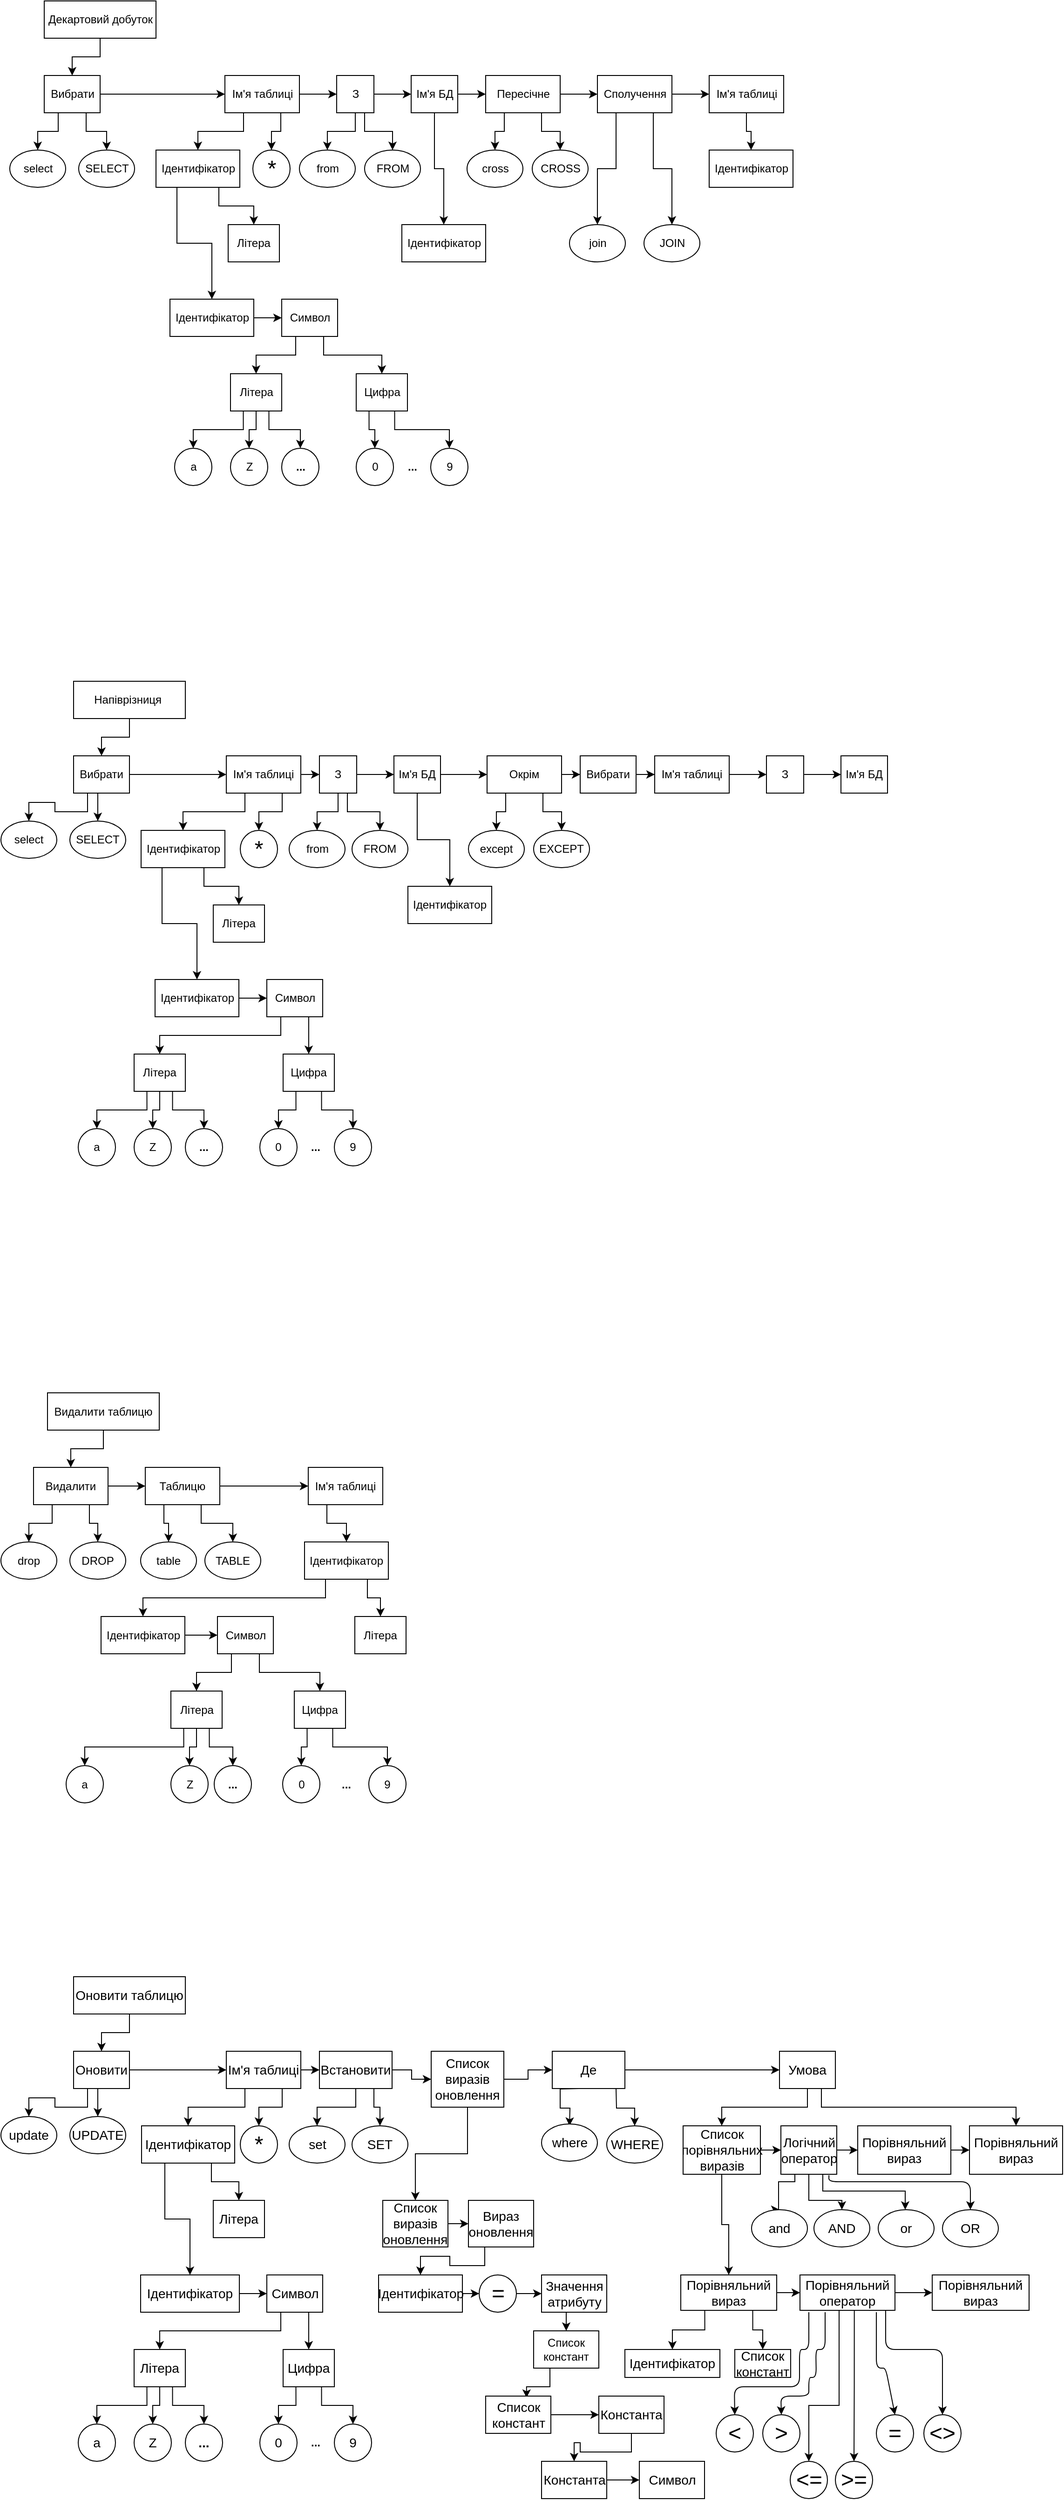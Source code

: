 <mxfile version="12.3.3" type="device" pages="1"><diagram id="vJMGPkitSwxg1lN5n1wb" name="Page-1"><mxGraphModel dx="1373" dy="719" grid="1" gridSize="10" guides="1" tooltips="1" connect="1" arrows="1" fold="1" page="1" pageScale="1" pageWidth="827" pageHeight="1169" math="0" shadow="0"><root><mxCell id="0"/><mxCell id="1" parent="0"/><mxCell id="fTC5SgKAO1mocVVo_VsX-17" style="edgeStyle=orthogonalEdgeStyle;rounded=0;orthogonalLoop=1;jettySize=auto;html=1;entryX=0.5;entryY=0;entryDx=0;entryDy=0;" edge="1" parent="1" source="fTC5SgKAO1mocVVo_VsX-2" target="fTC5SgKAO1mocVVo_VsX-4"><mxGeometry relative="1" as="geometry"/></mxCell><mxCell id="fTC5SgKAO1mocVVo_VsX-2" value="Декартовий добуток" style="rounded=0;whiteSpace=wrap;html=1;" vertex="1" parent="1"><mxGeometry x="86.5" y="40" width="120" height="40" as="geometry"/></mxCell><mxCell id="fTC5SgKAO1mocVVo_VsX-5" style="edgeStyle=orthogonalEdgeStyle;rounded=0;orthogonalLoop=1;jettySize=auto;html=1;entryX=0;entryY=0.5;entryDx=0;entryDy=0;" edge="1" parent="1" source="fTC5SgKAO1mocVVo_VsX-4" target="fTC5SgKAO1mocVVo_VsX-6"><mxGeometry relative="1" as="geometry"><mxPoint x="166.5" y="140" as="targetPoint"/></mxGeometry></mxCell><mxCell id="fTC5SgKAO1mocVVo_VsX-274" style="edgeStyle=orthogonalEdgeStyle;rounded=0;orthogonalLoop=1;jettySize=auto;html=1;exitX=0.25;exitY=1;exitDx=0;exitDy=0;entryX=0.5;entryY=0;entryDx=0;entryDy=0;" edge="1" parent="1" source="fTC5SgKAO1mocVVo_VsX-4" target="fTC5SgKAO1mocVVo_VsX-272"><mxGeometry relative="1" as="geometry"/></mxCell><mxCell id="fTC5SgKAO1mocVVo_VsX-275" style="edgeStyle=orthogonalEdgeStyle;rounded=0;orthogonalLoop=1;jettySize=auto;html=1;exitX=0.75;exitY=1;exitDx=0;exitDy=0;entryX=0.5;entryY=0;entryDx=0;entryDy=0;" edge="1" parent="1" source="fTC5SgKAO1mocVVo_VsX-4" target="fTC5SgKAO1mocVVo_VsX-273"><mxGeometry relative="1" as="geometry"/></mxCell><mxCell id="fTC5SgKAO1mocVVo_VsX-4" value="Вибрати" style="rounded=0;whiteSpace=wrap;html=1;" vertex="1" parent="1"><mxGeometry x="86.5" y="120" width="60" height="40" as="geometry"/></mxCell><mxCell id="fTC5SgKAO1mocVVo_VsX-7" style="edgeStyle=orthogonalEdgeStyle;rounded=0;orthogonalLoop=1;jettySize=auto;html=1;" edge="1" parent="1" source="fTC5SgKAO1mocVVo_VsX-6"><mxGeometry relative="1" as="geometry"><mxPoint x="400.5" y="140" as="targetPoint"/></mxGeometry></mxCell><mxCell id="fTC5SgKAO1mocVVo_VsX-24" style="edgeStyle=orthogonalEdgeStyle;rounded=0;orthogonalLoop=1;jettySize=auto;html=1;exitX=0.25;exitY=1;exitDx=0;exitDy=0;entryX=0.5;entryY=0;entryDx=0;entryDy=0;" edge="1" parent="1" source="fTC5SgKAO1mocVVo_VsX-6" target="fTC5SgKAO1mocVVo_VsX-19"><mxGeometry relative="1" as="geometry"/></mxCell><mxCell id="fTC5SgKAO1mocVVo_VsX-25" style="edgeStyle=orthogonalEdgeStyle;rounded=0;orthogonalLoop=1;jettySize=auto;html=1;exitX=0.75;exitY=1;exitDx=0;exitDy=0;entryX=0.5;entryY=0;entryDx=0;entryDy=0;" edge="1" parent="1" source="fTC5SgKAO1mocVVo_VsX-6" target="fTC5SgKAO1mocVVo_VsX-21"><mxGeometry relative="1" as="geometry"/></mxCell><mxCell id="fTC5SgKAO1mocVVo_VsX-6" value="Ім'я таблиці" style="rounded=0;whiteSpace=wrap;html=1;" vertex="1" parent="1"><mxGeometry x="280.5" y="120" width="80" height="40" as="geometry"/></mxCell><mxCell id="fTC5SgKAO1mocVVo_VsX-9" style="edgeStyle=orthogonalEdgeStyle;rounded=0;orthogonalLoop=1;jettySize=auto;html=1;" edge="1" parent="1" source="fTC5SgKAO1mocVVo_VsX-8"><mxGeometry relative="1" as="geometry"><mxPoint x="480.5" y="140" as="targetPoint"/></mxGeometry></mxCell><mxCell id="fTC5SgKAO1mocVVo_VsX-26" style="edgeStyle=orthogonalEdgeStyle;rounded=0;orthogonalLoop=1;jettySize=auto;html=1;exitX=0.5;exitY=1;exitDx=0;exitDy=0;entryX=0.5;entryY=0;entryDx=0;entryDy=0;" edge="1" parent="1" source="fTC5SgKAO1mocVVo_VsX-8" target="fTC5SgKAO1mocVVo_VsX-23"><mxGeometry relative="1" as="geometry"/></mxCell><mxCell id="fTC5SgKAO1mocVVo_VsX-28" style="edgeStyle=orthogonalEdgeStyle;rounded=0;orthogonalLoop=1;jettySize=auto;html=1;exitX=0.75;exitY=1;exitDx=0;exitDy=0;entryX=0.5;entryY=0;entryDx=0;entryDy=0;" edge="1" parent="1" source="fTC5SgKAO1mocVVo_VsX-8" target="fTC5SgKAO1mocVVo_VsX-27"><mxGeometry relative="1" as="geometry"/></mxCell><mxCell id="fTC5SgKAO1mocVVo_VsX-8" value="З" style="rounded=0;whiteSpace=wrap;html=1;" vertex="1" parent="1"><mxGeometry x="400.5" y="120" width="40" height="40" as="geometry"/></mxCell><mxCell id="fTC5SgKAO1mocVVo_VsX-11" style="edgeStyle=orthogonalEdgeStyle;rounded=0;orthogonalLoop=1;jettySize=auto;html=1;" edge="1" parent="1" source="fTC5SgKAO1mocVVo_VsX-10"><mxGeometry relative="1" as="geometry"><mxPoint x="560.5" y="140" as="targetPoint"/></mxGeometry></mxCell><mxCell id="fTC5SgKAO1mocVVo_VsX-30" style="edgeStyle=orthogonalEdgeStyle;rounded=0;orthogonalLoop=1;jettySize=auto;html=1;exitX=0.5;exitY=1;exitDx=0;exitDy=0;entryX=0.5;entryY=0;entryDx=0;entryDy=0;" edge="1" parent="1" source="fTC5SgKAO1mocVVo_VsX-10" target="fTC5SgKAO1mocVVo_VsX-29"><mxGeometry relative="1" as="geometry"/></mxCell><mxCell id="fTC5SgKAO1mocVVo_VsX-10" value="Ім'я БД" style="rounded=0;whiteSpace=wrap;html=1;" vertex="1" parent="1"><mxGeometry x="480.5" y="120" width="50" height="40" as="geometry"/></mxCell><mxCell id="fTC5SgKAO1mocVVo_VsX-13" style="edgeStyle=orthogonalEdgeStyle;rounded=0;orthogonalLoop=1;jettySize=auto;html=1;" edge="1" parent="1" source="fTC5SgKAO1mocVVo_VsX-12"><mxGeometry relative="1" as="geometry"><mxPoint x="680.5" y="140" as="targetPoint"/></mxGeometry></mxCell><mxCell id="fTC5SgKAO1mocVVo_VsX-33" style="edgeStyle=orthogonalEdgeStyle;rounded=0;orthogonalLoop=1;jettySize=auto;html=1;exitX=0.25;exitY=1;exitDx=0;exitDy=0;entryX=0.5;entryY=0;entryDx=0;entryDy=0;" edge="1" parent="1" source="fTC5SgKAO1mocVVo_VsX-12" target="fTC5SgKAO1mocVVo_VsX-31"><mxGeometry relative="1" as="geometry"/></mxCell><mxCell id="fTC5SgKAO1mocVVo_VsX-34" style="edgeStyle=orthogonalEdgeStyle;rounded=0;orthogonalLoop=1;jettySize=auto;html=1;exitX=0.75;exitY=1;exitDx=0;exitDy=0;entryX=0.5;entryY=0;entryDx=0;entryDy=0;" edge="1" parent="1" source="fTC5SgKAO1mocVVo_VsX-12" target="fTC5SgKAO1mocVVo_VsX-32"><mxGeometry relative="1" as="geometry"/></mxCell><mxCell id="fTC5SgKAO1mocVVo_VsX-12" value="Пересічне" style="rounded=0;whiteSpace=wrap;html=1;" vertex="1" parent="1"><mxGeometry x="560.5" y="120" width="80" height="40" as="geometry"/></mxCell><mxCell id="fTC5SgKAO1mocVVo_VsX-16" style="edgeStyle=orthogonalEdgeStyle;rounded=0;orthogonalLoop=1;jettySize=auto;html=1;entryX=0;entryY=0.5;entryDx=0;entryDy=0;" edge="1" parent="1" source="fTC5SgKAO1mocVVo_VsX-14" target="fTC5SgKAO1mocVVo_VsX-15"><mxGeometry relative="1" as="geometry"/></mxCell><mxCell id="fTC5SgKAO1mocVVo_VsX-37" style="edgeStyle=orthogonalEdgeStyle;rounded=0;orthogonalLoop=1;jettySize=auto;html=1;exitX=0.25;exitY=1;exitDx=0;exitDy=0;entryX=0.5;entryY=0;entryDx=0;entryDy=0;" edge="1" parent="1" source="fTC5SgKAO1mocVVo_VsX-14" target="fTC5SgKAO1mocVVo_VsX-35"><mxGeometry relative="1" as="geometry"/></mxCell><mxCell id="fTC5SgKAO1mocVVo_VsX-38" style="edgeStyle=orthogonalEdgeStyle;rounded=0;orthogonalLoop=1;jettySize=auto;html=1;exitX=0.75;exitY=1;exitDx=0;exitDy=0;entryX=0.5;entryY=0;entryDx=0;entryDy=0;" edge="1" parent="1" source="fTC5SgKAO1mocVVo_VsX-14" target="fTC5SgKAO1mocVVo_VsX-36"><mxGeometry relative="1" as="geometry"/></mxCell><mxCell id="fTC5SgKAO1mocVVo_VsX-14" value="Сполучення" style="rounded=0;whiteSpace=wrap;html=1;" vertex="1" parent="1"><mxGeometry x="680.5" y="120" width="80" height="40" as="geometry"/></mxCell><mxCell id="fTC5SgKAO1mocVVo_VsX-40" style="edgeStyle=orthogonalEdgeStyle;rounded=0;orthogonalLoop=1;jettySize=auto;html=1;exitX=0.5;exitY=1;exitDx=0;exitDy=0;entryX=0.5;entryY=0;entryDx=0;entryDy=0;" edge="1" parent="1" source="fTC5SgKAO1mocVVo_VsX-15" target="fTC5SgKAO1mocVVo_VsX-39"><mxGeometry relative="1" as="geometry"/></mxCell><mxCell id="fTC5SgKAO1mocVVo_VsX-15" value="Ім'я таблиці" style="rounded=0;whiteSpace=wrap;html=1;" vertex="1" parent="1"><mxGeometry x="800.5" y="120" width="80" height="40" as="geometry"/></mxCell><mxCell id="fTC5SgKAO1mocVVo_VsX-44" style="edgeStyle=orthogonalEdgeStyle;rounded=0;orthogonalLoop=1;jettySize=auto;html=1;exitX=0.75;exitY=1;exitDx=0;exitDy=0;entryX=0.5;entryY=0;entryDx=0;entryDy=0;" edge="1" parent="1" source="fTC5SgKAO1mocVVo_VsX-19" target="fTC5SgKAO1mocVVo_VsX-42"><mxGeometry relative="1" as="geometry"/></mxCell><mxCell id="fTC5SgKAO1mocVVo_VsX-45" style="edgeStyle=orthogonalEdgeStyle;rounded=0;orthogonalLoop=1;jettySize=auto;html=1;exitX=0.25;exitY=1;exitDx=0;exitDy=0;entryX=0.5;entryY=0;entryDx=0;entryDy=0;" edge="1" parent="1" source="fTC5SgKAO1mocVVo_VsX-19" target="fTC5SgKAO1mocVVo_VsX-41"><mxGeometry relative="1" as="geometry"/></mxCell><mxCell id="fTC5SgKAO1mocVVo_VsX-19" value="Ідентифікатор" style="rounded=0;whiteSpace=wrap;html=1;" vertex="1" parent="1"><mxGeometry x="206.5" y="200" width="90" height="40" as="geometry"/></mxCell><mxCell id="fTC5SgKAO1mocVVo_VsX-21" value="&lt;font style=&quot;font-size: 24px&quot;&gt;*&lt;/font&gt;" style="ellipse;whiteSpace=wrap;html=1;aspect=fixed;" vertex="1" parent="1"><mxGeometry x="310.5" y="200" width="40" height="40" as="geometry"/></mxCell><mxCell id="fTC5SgKAO1mocVVo_VsX-23" value="from" style="ellipse;whiteSpace=wrap;html=1;" vertex="1" parent="1"><mxGeometry x="360.5" y="200" width="60" height="40" as="geometry"/></mxCell><mxCell id="fTC5SgKAO1mocVVo_VsX-27" value="FROM" style="ellipse;whiteSpace=wrap;html=1;" vertex="1" parent="1"><mxGeometry x="430.5" y="200" width="60" height="40" as="geometry"/></mxCell><mxCell id="fTC5SgKAO1mocVVo_VsX-29" value="Ідентифікатор" style="rounded=0;whiteSpace=wrap;html=1;" vertex="1" parent="1"><mxGeometry x="470.5" y="280" width="90" height="40" as="geometry"/></mxCell><mxCell id="fTC5SgKAO1mocVVo_VsX-31" value="cross" style="ellipse;whiteSpace=wrap;html=1;" vertex="1" parent="1"><mxGeometry x="540.5" y="200" width="60" height="40" as="geometry"/></mxCell><mxCell id="fTC5SgKAO1mocVVo_VsX-32" value="CROSS" style="ellipse;whiteSpace=wrap;html=1;" vertex="1" parent="1"><mxGeometry x="610.5" y="200" width="60" height="40" as="geometry"/></mxCell><mxCell id="fTC5SgKAO1mocVVo_VsX-35" value="join" style="ellipse;whiteSpace=wrap;html=1;" vertex="1" parent="1"><mxGeometry x="650.5" y="280" width="60" height="40" as="geometry"/></mxCell><mxCell id="fTC5SgKAO1mocVVo_VsX-36" value="JOIN" style="ellipse;whiteSpace=wrap;html=1;" vertex="1" parent="1"><mxGeometry x="730.5" y="280" width="60" height="40" as="geometry"/></mxCell><mxCell id="fTC5SgKAO1mocVVo_VsX-39" value="Ідентифікатор" style="rounded=0;whiteSpace=wrap;html=1;" vertex="1" parent="1"><mxGeometry x="800.5" y="200" width="90" height="40" as="geometry"/></mxCell><mxCell id="fTC5SgKAO1mocVVo_VsX-46" style="edgeStyle=orthogonalEdgeStyle;rounded=0;orthogonalLoop=1;jettySize=auto;html=1;exitX=1;exitY=0.5;exitDx=0;exitDy=0;entryX=0;entryY=0.5;entryDx=0;entryDy=0;" edge="1" parent="1" source="fTC5SgKAO1mocVVo_VsX-41" target="fTC5SgKAO1mocVVo_VsX-43"><mxGeometry relative="1" as="geometry"/></mxCell><mxCell id="fTC5SgKAO1mocVVo_VsX-41" value="Ідентифікатор" style="rounded=0;whiteSpace=wrap;html=1;" vertex="1" parent="1"><mxGeometry x="221.5" y="360" width="90" height="40" as="geometry"/></mxCell><mxCell id="fTC5SgKAO1mocVVo_VsX-42" value="Літера" style="rounded=0;whiteSpace=wrap;html=1;" vertex="1" parent="1"><mxGeometry x="284" y="280" width="55" height="40" as="geometry"/></mxCell><mxCell id="fTC5SgKAO1mocVVo_VsX-54" style="edgeStyle=orthogonalEdgeStyle;rounded=0;orthogonalLoop=1;jettySize=auto;html=1;exitX=0.25;exitY=1;exitDx=0;exitDy=0;entryX=0.5;entryY=0;entryDx=0;entryDy=0;" edge="1" parent="1" source="fTC5SgKAO1mocVVo_VsX-43" target="fTC5SgKAO1mocVVo_VsX-48"><mxGeometry relative="1" as="geometry"/></mxCell><mxCell id="fTC5SgKAO1mocVVo_VsX-55" style="edgeStyle=orthogonalEdgeStyle;rounded=0;orthogonalLoop=1;jettySize=auto;html=1;exitX=0.75;exitY=1;exitDx=0;exitDy=0;entryX=0.5;entryY=0;entryDx=0;entryDy=0;" edge="1" parent="1" source="fTC5SgKAO1mocVVo_VsX-43" target="fTC5SgKAO1mocVVo_VsX-47"><mxGeometry relative="1" as="geometry"/></mxCell><mxCell id="fTC5SgKAO1mocVVo_VsX-43" value="Символ" style="rounded=0;whiteSpace=wrap;html=1;" vertex="1" parent="1"><mxGeometry x="341.5" y="360" width="60" height="40" as="geometry"/></mxCell><mxCell id="fTC5SgKAO1mocVVo_VsX-61" style="edgeStyle=orthogonalEdgeStyle;rounded=0;orthogonalLoop=1;jettySize=auto;html=1;exitX=0.25;exitY=1;exitDx=0;exitDy=0;entryX=0.5;entryY=0;entryDx=0;entryDy=0;" edge="1" parent="1" source="fTC5SgKAO1mocVVo_VsX-47" target="fTC5SgKAO1mocVVo_VsX-52"><mxGeometry relative="1" as="geometry"/></mxCell><mxCell id="fTC5SgKAO1mocVVo_VsX-62" style="edgeStyle=orthogonalEdgeStyle;rounded=0;orthogonalLoop=1;jettySize=auto;html=1;exitX=0.75;exitY=1;exitDx=0;exitDy=0;entryX=0.5;entryY=0;entryDx=0;entryDy=0;" edge="1" parent="1" source="fTC5SgKAO1mocVVo_VsX-47" target="fTC5SgKAO1mocVVo_VsX-53"><mxGeometry relative="1" as="geometry"/></mxCell><mxCell id="fTC5SgKAO1mocVVo_VsX-47" value="Цифра" style="rounded=0;whiteSpace=wrap;html=1;" vertex="1" parent="1"><mxGeometry x="421.5" y="440" width="55" height="40" as="geometry"/></mxCell><mxCell id="fTC5SgKAO1mocVVo_VsX-56" style="edgeStyle=orthogonalEdgeStyle;rounded=0;orthogonalLoop=1;jettySize=auto;html=1;exitX=0.25;exitY=1;exitDx=0;exitDy=0;entryX=0.5;entryY=0;entryDx=0;entryDy=0;" edge="1" parent="1" source="fTC5SgKAO1mocVVo_VsX-48" target="fTC5SgKAO1mocVVo_VsX-49"><mxGeometry relative="1" as="geometry"/></mxCell><mxCell id="fTC5SgKAO1mocVVo_VsX-57" style="edgeStyle=orthogonalEdgeStyle;rounded=0;orthogonalLoop=1;jettySize=auto;html=1;exitX=0.75;exitY=1;exitDx=0;exitDy=0;entryX=0.5;entryY=0;entryDx=0;entryDy=0;" edge="1" parent="1" source="fTC5SgKAO1mocVVo_VsX-48" target="fTC5SgKAO1mocVVo_VsX-51"><mxGeometry relative="1" as="geometry"/></mxCell><mxCell id="fTC5SgKAO1mocVVo_VsX-60" style="edgeStyle=orthogonalEdgeStyle;rounded=0;orthogonalLoop=1;jettySize=auto;html=1;exitX=0.5;exitY=1;exitDx=0;exitDy=0;entryX=0.5;entryY=0;entryDx=0;entryDy=0;" edge="1" parent="1" source="fTC5SgKAO1mocVVo_VsX-48" target="fTC5SgKAO1mocVVo_VsX-50"><mxGeometry relative="1" as="geometry"/></mxCell><mxCell id="fTC5SgKAO1mocVVo_VsX-48" value="Літера" style="rounded=0;whiteSpace=wrap;html=1;" vertex="1" parent="1"><mxGeometry x="286.5" y="440" width="55" height="40" as="geometry"/></mxCell><mxCell id="fTC5SgKAO1mocVVo_VsX-49" value="&lt;font style=&quot;font-size: 12px&quot;&gt;a&lt;/font&gt;" style="ellipse;whiteSpace=wrap;html=1;aspect=fixed;" vertex="1" parent="1"><mxGeometry x="226.5" y="520" width="40" height="40" as="geometry"/></mxCell><mxCell id="fTC5SgKAO1mocVVo_VsX-50" value="&lt;font style=&quot;font-size: 12px&quot;&gt;Z&lt;/font&gt;" style="ellipse;whiteSpace=wrap;html=1;aspect=fixed;" vertex="1" parent="1"><mxGeometry x="286.5" y="520" width="40" height="40" as="geometry"/></mxCell><mxCell id="fTC5SgKAO1mocVVo_VsX-51" value="&lt;font style=&quot;font-size: 12px&quot;&gt;&lt;b&gt;...&lt;/b&gt;&lt;/font&gt;" style="ellipse;whiteSpace=wrap;html=1;aspect=fixed;" vertex="1" parent="1"><mxGeometry x="341.5" y="520" width="40" height="40" as="geometry"/></mxCell><mxCell id="fTC5SgKAO1mocVVo_VsX-52" value="&lt;font style=&quot;font-size: 12px&quot;&gt;0&lt;/font&gt;" style="ellipse;whiteSpace=wrap;html=1;aspect=fixed;" vertex="1" parent="1"><mxGeometry x="421.5" y="520" width="40" height="40" as="geometry"/></mxCell><mxCell id="fTC5SgKAO1mocVVo_VsX-53" value="&lt;font style=&quot;font-size: 12px&quot;&gt;9&lt;/font&gt;" style="ellipse;whiteSpace=wrap;html=1;aspect=fixed;" vertex="1" parent="1"><mxGeometry x="501.5" y="520" width="40" height="40" as="geometry"/></mxCell><mxCell id="fTC5SgKAO1mocVVo_VsX-63" value="&lt;b&gt;...&lt;/b&gt;" style="text;html=1;strokeColor=none;fillColor=none;align=center;verticalAlign=middle;whiteSpace=wrap;rounded=0;" vertex="1" parent="1"><mxGeometry x="461.5" y="530" width="40" height="20" as="geometry"/></mxCell><mxCell id="fTC5SgKAO1mocVVo_VsX-64" style="edgeStyle=orthogonalEdgeStyle;rounded=0;orthogonalLoop=1;jettySize=auto;html=1;entryX=0.5;entryY=0;entryDx=0;entryDy=0;" edge="1" parent="1" source="fTC5SgKAO1mocVVo_VsX-65" target="fTC5SgKAO1mocVVo_VsX-67"><mxGeometry relative="1" as="geometry"/></mxCell><mxCell id="fTC5SgKAO1mocVVo_VsX-65" value="Напіврізниця&amp;nbsp;" style="rounded=0;whiteSpace=wrap;html=1;" vertex="1" parent="1"><mxGeometry x="118" y="770" width="120" height="40" as="geometry"/></mxCell><mxCell id="fTC5SgKAO1mocVVo_VsX-66" style="edgeStyle=orthogonalEdgeStyle;rounded=0;orthogonalLoop=1;jettySize=auto;html=1;entryX=0;entryY=0.5;entryDx=0;entryDy=0;" edge="1" parent="1" source="fTC5SgKAO1mocVVo_VsX-67" target="fTC5SgKAO1mocVVo_VsX-71"><mxGeometry relative="1" as="geometry"><mxPoint x="198" y="870" as="targetPoint"/></mxGeometry></mxCell><mxCell id="fTC5SgKAO1mocVVo_VsX-269" style="edgeStyle=orthogonalEdgeStyle;rounded=0;orthogonalLoop=1;jettySize=auto;html=1;exitX=0.25;exitY=1;exitDx=0;exitDy=0;entryX=0.5;entryY=0;entryDx=0;entryDy=0;" edge="1" parent="1" source="fTC5SgKAO1mocVVo_VsX-67" target="fTC5SgKAO1mocVVo_VsX-267"><mxGeometry relative="1" as="geometry"/></mxCell><mxCell id="fTC5SgKAO1mocVVo_VsX-270" style="edgeStyle=orthogonalEdgeStyle;rounded=0;orthogonalLoop=1;jettySize=auto;html=1;exitX=0.75;exitY=1;exitDx=0;exitDy=0;entryX=0.5;entryY=0;entryDx=0;entryDy=0;" edge="1" parent="1" source="fTC5SgKAO1mocVVo_VsX-67" target="fTC5SgKAO1mocVVo_VsX-268"><mxGeometry relative="1" as="geometry"/></mxCell><mxCell id="fTC5SgKAO1mocVVo_VsX-67" value="Вибрати" style="rounded=0;whiteSpace=wrap;html=1;" vertex="1" parent="1"><mxGeometry x="118" y="850" width="60" height="40" as="geometry"/></mxCell><mxCell id="fTC5SgKAO1mocVVo_VsX-69" style="edgeStyle=orthogonalEdgeStyle;rounded=0;orthogonalLoop=1;jettySize=auto;html=1;exitX=0.25;exitY=1;exitDx=0;exitDy=0;entryX=0.5;entryY=0;entryDx=0;entryDy=0;" edge="1" parent="1" source="fTC5SgKAO1mocVVo_VsX-71" target="fTC5SgKAO1mocVVo_VsX-91"><mxGeometry relative="1" as="geometry"/></mxCell><mxCell id="fTC5SgKAO1mocVVo_VsX-70" style="edgeStyle=orthogonalEdgeStyle;rounded=0;orthogonalLoop=1;jettySize=auto;html=1;exitX=0.75;exitY=1;exitDx=0;exitDy=0;entryX=0.5;entryY=0;entryDx=0;entryDy=0;" edge="1" parent="1" source="fTC5SgKAO1mocVVo_VsX-71" target="fTC5SgKAO1mocVVo_VsX-92"><mxGeometry relative="1" as="geometry"/></mxCell><mxCell id="fTC5SgKAO1mocVVo_VsX-185" style="edgeStyle=orthogonalEdgeStyle;rounded=0;orthogonalLoop=1;jettySize=auto;html=1;exitX=1;exitY=0.5;exitDx=0;exitDy=0;entryX=0;entryY=0.5;entryDx=0;entryDy=0;" edge="1" parent="1" source="fTC5SgKAO1mocVVo_VsX-71" target="fTC5SgKAO1mocVVo_VsX-75"><mxGeometry relative="1" as="geometry"/></mxCell><mxCell id="fTC5SgKAO1mocVVo_VsX-71" value="Ім'я таблиці" style="rounded=0;whiteSpace=wrap;html=1;" vertex="1" parent="1"><mxGeometry x="282" y="850" width="80" height="40" as="geometry"/></mxCell><mxCell id="fTC5SgKAO1mocVVo_VsX-73" style="edgeStyle=orthogonalEdgeStyle;rounded=0;orthogonalLoop=1;jettySize=auto;html=1;exitX=0.5;exitY=1;exitDx=0;exitDy=0;entryX=0.5;entryY=0;entryDx=0;entryDy=0;" edge="1" parent="1" source="fTC5SgKAO1mocVVo_VsX-75" target="fTC5SgKAO1mocVVo_VsX-93"><mxGeometry relative="1" as="geometry"/></mxCell><mxCell id="fTC5SgKAO1mocVVo_VsX-74" style="edgeStyle=orthogonalEdgeStyle;rounded=0;orthogonalLoop=1;jettySize=auto;html=1;exitX=0.75;exitY=1;exitDx=0;exitDy=0;entryX=0.5;entryY=0;entryDx=0;entryDy=0;" edge="1" parent="1" source="fTC5SgKAO1mocVVo_VsX-75" target="fTC5SgKAO1mocVVo_VsX-94"><mxGeometry relative="1" as="geometry"/></mxCell><mxCell id="fTC5SgKAO1mocVVo_VsX-190" style="edgeStyle=orthogonalEdgeStyle;rounded=0;orthogonalLoop=1;jettySize=auto;html=1;entryX=0;entryY=0.5;entryDx=0;entryDy=0;" edge="1" parent="1" source="fTC5SgKAO1mocVVo_VsX-75" target="fTC5SgKAO1mocVVo_VsX-78"><mxGeometry relative="1" as="geometry"/></mxCell><mxCell id="fTC5SgKAO1mocVVo_VsX-75" value="З" style="rounded=0;whiteSpace=wrap;html=1;" vertex="1" parent="1"><mxGeometry x="382" y="850" width="40" height="40" as="geometry"/></mxCell><mxCell id="fTC5SgKAO1mocVVo_VsX-76" style="edgeStyle=orthogonalEdgeStyle;rounded=0;orthogonalLoop=1;jettySize=auto;html=1;" edge="1" parent="1" source="fTC5SgKAO1mocVVo_VsX-78"><mxGeometry relative="1" as="geometry"><mxPoint x="562" y="870" as="targetPoint"/></mxGeometry></mxCell><mxCell id="fTC5SgKAO1mocVVo_VsX-187" style="edgeStyle=orthogonalEdgeStyle;rounded=0;orthogonalLoop=1;jettySize=auto;html=1;exitX=0.5;exitY=1;exitDx=0;exitDy=0;entryX=0.5;entryY=0;entryDx=0;entryDy=0;" edge="1" parent="1" source="fTC5SgKAO1mocVVo_VsX-78" target="fTC5SgKAO1mocVVo_VsX-95"><mxGeometry relative="1" as="geometry"><mxPoint x="522" y="970" as="targetPoint"/></mxGeometry></mxCell><mxCell id="fTC5SgKAO1mocVVo_VsX-78" value="Ім'я БД" style="rounded=0;whiteSpace=wrap;html=1;" vertex="1" parent="1"><mxGeometry x="462" y="850" width="50" height="40" as="geometry"/></mxCell><mxCell id="fTC5SgKAO1mocVVo_VsX-80" style="edgeStyle=orthogonalEdgeStyle;rounded=0;orthogonalLoop=1;jettySize=auto;html=1;exitX=0.25;exitY=1;exitDx=0;exitDy=0;entryX=0.5;entryY=0;entryDx=0;entryDy=0;" edge="1" parent="1" source="fTC5SgKAO1mocVVo_VsX-82" target="fTC5SgKAO1mocVVo_VsX-96"><mxGeometry relative="1" as="geometry"/></mxCell><mxCell id="fTC5SgKAO1mocVVo_VsX-81" style="edgeStyle=orthogonalEdgeStyle;rounded=0;orthogonalLoop=1;jettySize=auto;html=1;exitX=0.75;exitY=1;exitDx=0;exitDy=0;entryX=0.5;entryY=0;entryDx=0;entryDy=0;" edge="1" parent="1" source="fTC5SgKAO1mocVVo_VsX-82" target="fTC5SgKAO1mocVVo_VsX-97"><mxGeometry relative="1" as="geometry"/></mxCell><mxCell id="fTC5SgKAO1mocVVo_VsX-180" style="edgeStyle=orthogonalEdgeStyle;rounded=0;orthogonalLoop=1;jettySize=auto;html=1;entryX=0;entryY=0.5;entryDx=0;entryDy=0;" edge="1" parent="1" source="fTC5SgKAO1mocVVo_VsX-82" target="fTC5SgKAO1mocVVo_VsX-177"><mxGeometry relative="1" as="geometry"/></mxCell><mxCell id="fTC5SgKAO1mocVVo_VsX-82" value="Окрім" style="rounded=0;whiteSpace=wrap;html=1;" vertex="1" parent="1"><mxGeometry x="562" y="850" width="80" height="40" as="geometry"/></mxCell><mxCell id="fTC5SgKAO1mocVVo_VsX-89" style="edgeStyle=orthogonalEdgeStyle;rounded=0;orthogonalLoop=1;jettySize=auto;html=1;exitX=0.75;exitY=1;exitDx=0;exitDy=0;entryX=0.5;entryY=0;entryDx=0;entryDy=0;" edge="1" parent="1" source="fTC5SgKAO1mocVVo_VsX-91" target="fTC5SgKAO1mocVVo_VsX-103"><mxGeometry relative="1" as="geometry"/></mxCell><mxCell id="fTC5SgKAO1mocVVo_VsX-90" style="edgeStyle=orthogonalEdgeStyle;rounded=0;orthogonalLoop=1;jettySize=auto;html=1;exitX=0.25;exitY=1;exitDx=0;exitDy=0;entryX=0.5;entryY=0;entryDx=0;entryDy=0;" edge="1" parent="1" source="fTC5SgKAO1mocVVo_VsX-91" target="fTC5SgKAO1mocVVo_VsX-102"><mxGeometry relative="1" as="geometry"/></mxCell><mxCell id="fTC5SgKAO1mocVVo_VsX-91" value="Ідентифікатор" style="rounded=0;whiteSpace=wrap;html=1;" vertex="1" parent="1"><mxGeometry x="190.5" y="930" width="90" height="40" as="geometry"/></mxCell><mxCell id="fTC5SgKAO1mocVVo_VsX-92" value="&lt;font style=&quot;font-size: 24px&quot;&gt;*&lt;/font&gt;" style="ellipse;whiteSpace=wrap;html=1;aspect=fixed;" vertex="1" parent="1"><mxGeometry x="297" y="930" width="40" height="40" as="geometry"/></mxCell><mxCell id="fTC5SgKAO1mocVVo_VsX-93" value="from" style="ellipse;whiteSpace=wrap;html=1;" vertex="1" parent="1"><mxGeometry x="349.5" y="930" width="60" height="40" as="geometry"/></mxCell><mxCell id="fTC5SgKAO1mocVVo_VsX-94" value="FROM" style="ellipse;whiteSpace=wrap;html=1;" vertex="1" parent="1"><mxGeometry x="417" y="930" width="60" height="40" as="geometry"/></mxCell><mxCell id="fTC5SgKAO1mocVVo_VsX-95" value="Ідентифікатор" style="rounded=0;whiteSpace=wrap;html=1;" vertex="1" parent="1"><mxGeometry x="477" y="990" width="90" height="40" as="geometry"/></mxCell><mxCell id="fTC5SgKAO1mocVVo_VsX-96" value="except" style="ellipse;whiteSpace=wrap;html=1;" vertex="1" parent="1"><mxGeometry x="542" y="930" width="60" height="40" as="geometry"/></mxCell><mxCell id="fTC5SgKAO1mocVVo_VsX-97" value="EXCEPT" style="ellipse;whiteSpace=wrap;html=1;" vertex="1" parent="1"><mxGeometry x="612" y="930" width="60" height="40" as="geometry"/></mxCell><mxCell id="fTC5SgKAO1mocVVo_VsX-101" style="edgeStyle=orthogonalEdgeStyle;rounded=0;orthogonalLoop=1;jettySize=auto;html=1;exitX=1;exitY=0.5;exitDx=0;exitDy=0;entryX=0;entryY=0.5;entryDx=0;entryDy=0;" edge="1" parent="1" source="fTC5SgKAO1mocVVo_VsX-102" target="fTC5SgKAO1mocVVo_VsX-106"><mxGeometry relative="1" as="geometry"/></mxCell><mxCell id="fTC5SgKAO1mocVVo_VsX-102" value="Ідентифікатор" style="rounded=0;whiteSpace=wrap;html=1;" vertex="1" parent="1"><mxGeometry x="205.5" y="1090" width="90" height="40" as="geometry"/></mxCell><mxCell id="fTC5SgKAO1mocVVo_VsX-103" value="Літера" style="rounded=0;whiteSpace=wrap;html=1;" vertex="1" parent="1"><mxGeometry x="268" y="1010" width="55" height="40" as="geometry"/></mxCell><mxCell id="fTC5SgKAO1mocVVo_VsX-104" style="edgeStyle=orthogonalEdgeStyle;rounded=0;orthogonalLoop=1;jettySize=auto;html=1;exitX=0.25;exitY=1;exitDx=0;exitDy=0;entryX=0.5;entryY=0;entryDx=0;entryDy=0;" edge="1" parent="1" source="fTC5SgKAO1mocVVo_VsX-106" target="fTC5SgKAO1mocVVo_VsX-113"><mxGeometry relative="1" as="geometry"/></mxCell><mxCell id="fTC5SgKAO1mocVVo_VsX-105" style="edgeStyle=orthogonalEdgeStyle;rounded=0;orthogonalLoop=1;jettySize=auto;html=1;exitX=0.75;exitY=1;exitDx=0;exitDy=0;entryX=0.5;entryY=0;entryDx=0;entryDy=0;" edge="1" parent="1" source="fTC5SgKAO1mocVVo_VsX-106" target="fTC5SgKAO1mocVVo_VsX-109"><mxGeometry relative="1" as="geometry"/></mxCell><mxCell id="fTC5SgKAO1mocVVo_VsX-106" value="Символ" style="rounded=0;whiteSpace=wrap;html=1;" vertex="1" parent="1"><mxGeometry x="325.5" y="1090" width="60" height="40" as="geometry"/></mxCell><mxCell id="fTC5SgKAO1mocVVo_VsX-107" style="edgeStyle=orthogonalEdgeStyle;rounded=0;orthogonalLoop=1;jettySize=auto;html=1;exitX=0.25;exitY=1;exitDx=0;exitDy=0;entryX=0.5;entryY=0;entryDx=0;entryDy=0;" edge="1" parent="1" source="fTC5SgKAO1mocVVo_VsX-109" target="fTC5SgKAO1mocVVo_VsX-117"><mxGeometry relative="1" as="geometry"/></mxCell><mxCell id="fTC5SgKAO1mocVVo_VsX-108" style="edgeStyle=orthogonalEdgeStyle;rounded=0;orthogonalLoop=1;jettySize=auto;html=1;exitX=0.75;exitY=1;exitDx=0;exitDy=0;entryX=0.5;entryY=0;entryDx=0;entryDy=0;" edge="1" parent="1" source="fTC5SgKAO1mocVVo_VsX-109" target="fTC5SgKAO1mocVVo_VsX-118"><mxGeometry relative="1" as="geometry"/></mxCell><mxCell id="fTC5SgKAO1mocVVo_VsX-109" value="Цифра" style="rounded=0;whiteSpace=wrap;html=1;" vertex="1" parent="1"><mxGeometry x="343" y="1170" width="55" height="40" as="geometry"/></mxCell><mxCell id="fTC5SgKAO1mocVVo_VsX-110" style="edgeStyle=orthogonalEdgeStyle;rounded=0;orthogonalLoop=1;jettySize=auto;html=1;exitX=0.25;exitY=1;exitDx=0;exitDy=0;entryX=0.5;entryY=0;entryDx=0;entryDy=0;" edge="1" parent="1" source="fTC5SgKAO1mocVVo_VsX-113" target="fTC5SgKAO1mocVVo_VsX-114"><mxGeometry relative="1" as="geometry"/></mxCell><mxCell id="fTC5SgKAO1mocVVo_VsX-111" style="edgeStyle=orthogonalEdgeStyle;rounded=0;orthogonalLoop=1;jettySize=auto;html=1;exitX=0.75;exitY=1;exitDx=0;exitDy=0;entryX=0.5;entryY=0;entryDx=0;entryDy=0;" edge="1" parent="1" source="fTC5SgKAO1mocVVo_VsX-113" target="fTC5SgKAO1mocVVo_VsX-116"><mxGeometry relative="1" as="geometry"/></mxCell><mxCell id="fTC5SgKAO1mocVVo_VsX-112" style="edgeStyle=orthogonalEdgeStyle;rounded=0;orthogonalLoop=1;jettySize=auto;html=1;exitX=0.5;exitY=1;exitDx=0;exitDy=0;entryX=0.5;entryY=0;entryDx=0;entryDy=0;" edge="1" parent="1" source="fTC5SgKAO1mocVVo_VsX-113" target="fTC5SgKAO1mocVVo_VsX-115"><mxGeometry relative="1" as="geometry"/></mxCell><mxCell id="fTC5SgKAO1mocVVo_VsX-113" value="Літера" style="rounded=0;whiteSpace=wrap;html=1;" vertex="1" parent="1"><mxGeometry x="183" y="1170" width="55" height="40" as="geometry"/></mxCell><mxCell id="fTC5SgKAO1mocVVo_VsX-114" value="&lt;font style=&quot;font-size: 12px&quot;&gt;a&lt;/font&gt;" style="ellipse;whiteSpace=wrap;html=1;aspect=fixed;" vertex="1" parent="1"><mxGeometry x="123" y="1250" width="40" height="40" as="geometry"/></mxCell><mxCell id="fTC5SgKAO1mocVVo_VsX-115" value="&lt;font style=&quot;font-size: 12px&quot;&gt;Z&lt;/font&gt;" style="ellipse;whiteSpace=wrap;html=1;aspect=fixed;" vertex="1" parent="1"><mxGeometry x="183" y="1250" width="40" height="40" as="geometry"/></mxCell><mxCell id="fTC5SgKAO1mocVVo_VsX-116" value="&lt;font style=&quot;font-size: 12px&quot;&gt;&lt;b&gt;...&lt;/b&gt;&lt;/font&gt;" style="ellipse;whiteSpace=wrap;html=1;aspect=fixed;" vertex="1" parent="1"><mxGeometry x="238" y="1250" width="40" height="40" as="geometry"/></mxCell><mxCell id="fTC5SgKAO1mocVVo_VsX-117" value="&lt;font style=&quot;font-size: 12px&quot;&gt;0&lt;/font&gt;" style="ellipse;whiteSpace=wrap;html=1;aspect=fixed;" vertex="1" parent="1"><mxGeometry x="318" y="1250" width="40" height="40" as="geometry"/></mxCell><mxCell id="fTC5SgKAO1mocVVo_VsX-118" value="&lt;font style=&quot;font-size: 12px&quot;&gt;9&lt;/font&gt;" style="ellipse;whiteSpace=wrap;html=1;aspect=fixed;" vertex="1" parent="1"><mxGeometry x="398" y="1250" width="40" height="40" as="geometry"/></mxCell><mxCell id="fTC5SgKAO1mocVVo_VsX-119" value="&lt;b&gt;...&lt;/b&gt;" style="text;html=1;strokeColor=none;fillColor=none;align=center;verticalAlign=middle;whiteSpace=wrap;rounded=0;" vertex="1" parent="1"><mxGeometry x="358" y="1260" width="40" height="20" as="geometry"/></mxCell><mxCell id="fTC5SgKAO1mocVVo_VsX-182" style="edgeStyle=orthogonalEdgeStyle;rounded=0;orthogonalLoop=1;jettySize=auto;html=1;entryX=0;entryY=0.5;entryDx=0;entryDy=0;" edge="1" parent="1" source="fTC5SgKAO1mocVVo_VsX-176" target="fTC5SgKAO1mocVVo_VsX-178"><mxGeometry relative="1" as="geometry"/></mxCell><mxCell id="fTC5SgKAO1mocVVo_VsX-176" value="Ім'я таблиці" style="rounded=0;whiteSpace=wrap;html=1;" vertex="1" parent="1"><mxGeometry x="742" y="850" width="80" height="40" as="geometry"/></mxCell><mxCell id="fTC5SgKAO1mocVVo_VsX-181" style="edgeStyle=orthogonalEdgeStyle;rounded=0;orthogonalLoop=1;jettySize=auto;html=1;entryX=0;entryY=0.5;entryDx=0;entryDy=0;" edge="1" parent="1" source="fTC5SgKAO1mocVVo_VsX-177" target="fTC5SgKAO1mocVVo_VsX-176"><mxGeometry relative="1" as="geometry"/></mxCell><mxCell id="fTC5SgKAO1mocVVo_VsX-177" value="Вибрати" style="rounded=0;whiteSpace=wrap;html=1;" vertex="1" parent="1"><mxGeometry x="662" y="850" width="60" height="40" as="geometry"/></mxCell><mxCell id="fTC5SgKAO1mocVVo_VsX-183" style="edgeStyle=orthogonalEdgeStyle;rounded=0;orthogonalLoop=1;jettySize=auto;html=1;entryX=0;entryY=0.5;entryDx=0;entryDy=0;" edge="1" parent="1" source="fTC5SgKAO1mocVVo_VsX-178" target="fTC5SgKAO1mocVVo_VsX-179"><mxGeometry relative="1" as="geometry"/></mxCell><mxCell id="fTC5SgKAO1mocVVo_VsX-178" value="З" style="rounded=0;whiteSpace=wrap;html=1;" vertex="1" parent="1"><mxGeometry x="862" y="850" width="40" height="40" as="geometry"/></mxCell><mxCell id="fTC5SgKAO1mocVVo_VsX-179" value="Ім'я БД" style="rounded=0;whiteSpace=wrap;html=1;" vertex="1" parent="1"><mxGeometry x="942" y="850" width="50" height="40" as="geometry"/></mxCell><mxCell id="fTC5SgKAO1mocVVo_VsX-191" style="edgeStyle=orthogonalEdgeStyle;rounded=0;orthogonalLoop=1;jettySize=auto;html=1;entryX=0.5;entryY=0;entryDx=0;entryDy=0;" edge="1" parent="1" source="fTC5SgKAO1mocVVo_VsX-192" target="fTC5SgKAO1mocVVo_VsX-194"><mxGeometry relative="1" as="geometry"/></mxCell><mxCell id="fTC5SgKAO1mocVVo_VsX-192" value="Видалити таблицю" style="rounded=0;whiteSpace=wrap;html=1;" vertex="1" parent="1"><mxGeometry x="90" y="1533.5" width="120" height="40" as="geometry"/></mxCell><mxCell id="fTC5SgKAO1mocVVo_VsX-254" style="edgeStyle=orthogonalEdgeStyle;rounded=0;orthogonalLoop=1;jettySize=auto;html=1;entryX=0;entryY=0.5;entryDx=0;entryDy=0;" edge="1" parent="1" source="fTC5SgKAO1mocVVo_VsX-194" target="fTC5SgKAO1mocVVo_VsX-245"><mxGeometry relative="1" as="geometry"/></mxCell><mxCell id="fTC5SgKAO1mocVVo_VsX-261" style="edgeStyle=orthogonalEdgeStyle;rounded=0;orthogonalLoop=1;jettySize=auto;html=1;exitX=0.25;exitY=1;exitDx=0;exitDy=0;entryX=0.5;entryY=0;entryDx=0;entryDy=0;" edge="1" parent="1" source="fTC5SgKAO1mocVVo_VsX-194" target="fTC5SgKAO1mocVVo_VsX-257"><mxGeometry relative="1" as="geometry"/></mxCell><mxCell id="fTC5SgKAO1mocVVo_VsX-263" style="edgeStyle=orthogonalEdgeStyle;rounded=0;orthogonalLoop=1;jettySize=auto;html=1;exitX=0.75;exitY=1;exitDx=0;exitDy=0;entryX=0.5;entryY=0;entryDx=0;entryDy=0;" edge="1" parent="1" source="fTC5SgKAO1mocVVo_VsX-194" target="fTC5SgKAO1mocVVo_VsX-258"><mxGeometry relative="1" as="geometry"/></mxCell><mxCell id="fTC5SgKAO1mocVVo_VsX-194" value="Видалити" style="rounded=0;whiteSpace=wrap;html=1;" vertex="1" parent="1"><mxGeometry x="75" y="1613.5" width="80" height="40" as="geometry"/></mxCell><mxCell id="fTC5SgKAO1mocVVo_VsX-195" style="edgeStyle=orthogonalEdgeStyle;rounded=0;orthogonalLoop=1;jettySize=auto;html=1;exitX=0.25;exitY=1;exitDx=0;exitDy=0;entryX=0.5;entryY=0;entryDx=0;entryDy=0;" edge="1" parent="1" source="fTC5SgKAO1mocVVo_VsX-198" target="fTC5SgKAO1mocVVo_VsX-212"><mxGeometry relative="1" as="geometry"/></mxCell><mxCell id="fTC5SgKAO1mocVVo_VsX-198" value="Ім'я таблиці" style="rounded=0;whiteSpace=wrap;html=1;" vertex="1" parent="1"><mxGeometry x="370" y="1613.5" width="80" height="40" as="geometry"/></mxCell><mxCell id="fTC5SgKAO1mocVVo_VsX-211" style="edgeStyle=orthogonalEdgeStyle;rounded=0;orthogonalLoop=1;jettySize=auto;html=1;exitX=0.25;exitY=1;exitDx=0;exitDy=0;entryX=0.5;entryY=0;entryDx=0;entryDy=0;" edge="1" parent="1" source="fTC5SgKAO1mocVVo_VsX-212" target="fTC5SgKAO1mocVVo_VsX-220"><mxGeometry relative="1" as="geometry"/></mxCell><mxCell id="fTC5SgKAO1mocVVo_VsX-251" style="edgeStyle=orthogonalEdgeStyle;rounded=0;orthogonalLoop=1;jettySize=auto;html=1;exitX=0.75;exitY=1;exitDx=0;exitDy=0;entryX=0.5;entryY=0;entryDx=0;entryDy=0;" edge="1" parent="1" source="fTC5SgKAO1mocVVo_VsX-212" target="fTC5SgKAO1mocVVo_VsX-221"><mxGeometry relative="1" as="geometry"/></mxCell><mxCell id="fTC5SgKAO1mocVVo_VsX-212" value="Ідентифікатор" style="rounded=0;whiteSpace=wrap;html=1;" vertex="1" parent="1"><mxGeometry x="366" y="1693.5" width="90" height="40" as="geometry"/></mxCell><mxCell id="fTC5SgKAO1mocVVo_VsX-219" style="edgeStyle=orthogonalEdgeStyle;rounded=0;orthogonalLoop=1;jettySize=auto;html=1;exitX=1;exitY=0.5;exitDx=0;exitDy=0;entryX=0;entryY=0.5;entryDx=0;entryDy=0;" edge="1" parent="1" source="fTC5SgKAO1mocVVo_VsX-220" target="fTC5SgKAO1mocVVo_VsX-224"><mxGeometry relative="1" as="geometry"/></mxCell><mxCell id="fTC5SgKAO1mocVVo_VsX-220" value="Ідентифікатор" style="rounded=0;whiteSpace=wrap;html=1;" vertex="1" parent="1"><mxGeometry x="147.5" y="1773.5" width="90" height="40" as="geometry"/></mxCell><mxCell id="fTC5SgKAO1mocVVo_VsX-221" value="Літера" style="rounded=0;whiteSpace=wrap;html=1;" vertex="1" parent="1"><mxGeometry x="420" y="1773.5" width="55" height="40" as="geometry"/></mxCell><mxCell id="fTC5SgKAO1mocVVo_VsX-222" style="edgeStyle=orthogonalEdgeStyle;rounded=0;orthogonalLoop=1;jettySize=auto;html=1;exitX=0.25;exitY=1;exitDx=0;exitDy=0;entryX=0.5;entryY=0;entryDx=0;entryDy=0;" edge="1" parent="1" source="fTC5SgKAO1mocVVo_VsX-224" target="fTC5SgKAO1mocVVo_VsX-231"><mxGeometry relative="1" as="geometry"/></mxCell><mxCell id="fTC5SgKAO1mocVVo_VsX-223" style="edgeStyle=orthogonalEdgeStyle;rounded=0;orthogonalLoop=1;jettySize=auto;html=1;exitX=0.75;exitY=1;exitDx=0;exitDy=0;entryX=0.5;entryY=0;entryDx=0;entryDy=0;" edge="1" parent="1" source="fTC5SgKAO1mocVVo_VsX-224" target="fTC5SgKAO1mocVVo_VsX-227"><mxGeometry relative="1" as="geometry"/></mxCell><mxCell id="fTC5SgKAO1mocVVo_VsX-224" value="Символ" style="rounded=0;whiteSpace=wrap;html=1;" vertex="1" parent="1"><mxGeometry x="272.5" y="1773.5" width="60" height="40" as="geometry"/></mxCell><mxCell id="fTC5SgKAO1mocVVo_VsX-225" style="edgeStyle=orthogonalEdgeStyle;rounded=0;orthogonalLoop=1;jettySize=auto;html=1;exitX=0.25;exitY=1;exitDx=0;exitDy=0;entryX=0.5;entryY=0;entryDx=0;entryDy=0;" edge="1" parent="1" source="fTC5SgKAO1mocVVo_VsX-227" target="fTC5SgKAO1mocVVo_VsX-235"><mxGeometry relative="1" as="geometry"/></mxCell><mxCell id="fTC5SgKAO1mocVVo_VsX-226" style="edgeStyle=orthogonalEdgeStyle;rounded=0;orthogonalLoop=1;jettySize=auto;html=1;exitX=0.75;exitY=1;exitDx=0;exitDy=0;entryX=0.5;entryY=0;entryDx=0;entryDy=0;" edge="1" parent="1" source="fTC5SgKAO1mocVVo_VsX-227" target="fTC5SgKAO1mocVVo_VsX-236"><mxGeometry relative="1" as="geometry"/></mxCell><mxCell id="fTC5SgKAO1mocVVo_VsX-227" value="Цифра" style="rounded=0;whiteSpace=wrap;html=1;" vertex="1" parent="1"><mxGeometry x="355" y="1853.5" width="55" height="40" as="geometry"/></mxCell><mxCell id="fTC5SgKAO1mocVVo_VsX-228" style="edgeStyle=orthogonalEdgeStyle;rounded=0;orthogonalLoop=1;jettySize=auto;html=1;exitX=0.25;exitY=1;exitDx=0;exitDy=0;entryX=0.5;entryY=0;entryDx=0;entryDy=0;" edge="1" parent="1" source="fTC5SgKAO1mocVVo_VsX-231" target="fTC5SgKAO1mocVVo_VsX-232"><mxGeometry relative="1" as="geometry"/></mxCell><mxCell id="fTC5SgKAO1mocVVo_VsX-229" style="edgeStyle=orthogonalEdgeStyle;rounded=0;orthogonalLoop=1;jettySize=auto;html=1;exitX=0.75;exitY=1;exitDx=0;exitDy=0;entryX=0.5;entryY=0;entryDx=0;entryDy=0;" edge="1" parent="1" source="fTC5SgKAO1mocVVo_VsX-231" target="fTC5SgKAO1mocVVo_VsX-234"><mxGeometry relative="1" as="geometry"/></mxCell><mxCell id="fTC5SgKAO1mocVVo_VsX-230" style="edgeStyle=orthogonalEdgeStyle;rounded=0;orthogonalLoop=1;jettySize=auto;html=1;exitX=0.5;exitY=1;exitDx=0;exitDy=0;entryX=0.5;entryY=0;entryDx=0;entryDy=0;" edge="1" parent="1" source="fTC5SgKAO1mocVVo_VsX-231" target="fTC5SgKAO1mocVVo_VsX-233"><mxGeometry relative="1" as="geometry"/></mxCell><mxCell id="fTC5SgKAO1mocVVo_VsX-231" value="Літера" style="rounded=0;whiteSpace=wrap;html=1;" vertex="1" parent="1"><mxGeometry x="222.5" y="1853.5" width="55" height="40" as="geometry"/></mxCell><mxCell id="fTC5SgKAO1mocVVo_VsX-232" value="&lt;font style=&quot;font-size: 12px&quot;&gt;a&lt;/font&gt;" style="ellipse;whiteSpace=wrap;html=1;aspect=fixed;" vertex="1" parent="1"><mxGeometry x="110" y="1933.5" width="40" height="40" as="geometry"/></mxCell><mxCell id="fTC5SgKAO1mocVVo_VsX-233" value="&lt;font style=&quot;font-size: 12px&quot;&gt;Z&lt;/font&gt;" style="ellipse;whiteSpace=wrap;html=1;aspect=fixed;" vertex="1" parent="1"><mxGeometry x="222.5" y="1933.5" width="40" height="40" as="geometry"/></mxCell><mxCell id="fTC5SgKAO1mocVVo_VsX-234" value="&lt;font style=&quot;font-size: 12px&quot;&gt;&lt;b&gt;...&lt;/b&gt;&lt;/font&gt;" style="ellipse;whiteSpace=wrap;html=1;aspect=fixed;" vertex="1" parent="1"><mxGeometry x="269" y="1933.5" width="40" height="40" as="geometry"/></mxCell><mxCell id="fTC5SgKAO1mocVVo_VsX-235" value="&lt;font style=&quot;font-size: 12px&quot;&gt;0&lt;/font&gt;" style="ellipse;whiteSpace=wrap;html=1;aspect=fixed;" vertex="1" parent="1"><mxGeometry x="342.5" y="1933.5" width="40" height="40" as="geometry"/></mxCell><mxCell id="fTC5SgKAO1mocVVo_VsX-236" value="&lt;font style=&quot;font-size: 12px&quot;&gt;9&lt;/font&gt;" style="ellipse;whiteSpace=wrap;html=1;aspect=fixed;" vertex="1" parent="1"><mxGeometry x="435" y="1933.5" width="40" height="40" as="geometry"/></mxCell><mxCell id="fTC5SgKAO1mocVVo_VsX-237" value="&lt;b&gt;...&lt;/b&gt;" style="text;html=1;strokeColor=none;fillColor=none;align=center;verticalAlign=middle;whiteSpace=wrap;rounded=0;" vertex="1" parent="1"><mxGeometry x="391" y="1943.5" width="40" height="20" as="geometry"/></mxCell><mxCell id="fTC5SgKAO1mocVVo_VsX-253" style="edgeStyle=orthogonalEdgeStyle;rounded=0;orthogonalLoop=1;jettySize=auto;html=1;entryX=0;entryY=0.5;entryDx=0;entryDy=0;" edge="1" parent="1" source="fTC5SgKAO1mocVVo_VsX-245" target="fTC5SgKAO1mocVVo_VsX-198"><mxGeometry relative="1" as="geometry"/></mxCell><mxCell id="fTC5SgKAO1mocVVo_VsX-264" style="edgeStyle=orthogonalEdgeStyle;rounded=0;orthogonalLoop=1;jettySize=auto;html=1;exitX=0.25;exitY=1;exitDx=0;exitDy=0;entryX=0.5;entryY=0;entryDx=0;entryDy=0;" edge="1" parent="1" source="fTC5SgKAO1mocVVo_VsX-245" target="fTC5SgKAO1mocVVo_VsX-259"><mxGeometry relative="1" as="geometry"/></mxCell><mxCell id="fTC5SgKAO1mocVVo_VsX-265" style="edgeStyle=orthogonalEdgeStyle;rounded=0;orthogonalLoop=1;jettySize=auto;html=1;exitX=0.75;exitY=1;exitDx=0;exitDy=0;entryX=0.5;entryY=0;entryDx=0;entryDy=0;" edge="1" parent="1" source="fTC5SgKAO1mocVVo_VsX-245" target="fTC5SgKAO1mocVVo_VsX-260"><mxGeometry relative="1" as="geometry"/></mxCell><mxCell id="fTC5SgKAO1mocVVo_VsX-245" value="Таблицю" style="rounded=0;whiteSpace=wrap;html=1;" vertex="1" parent="1"><mxGeometry x="195" y="1613.5" width="80" height="40" as="geometry"/></mxCell><mxCell id="fTC5SgKAO1mocVVo_VsX-257" value="drop" style="ellipse;whiteSpace=wrap;html=1;" vertex="1" parent="1"><mxGeometry x="40" y="1693.5" width="60" height="40" as="geometry"/></mxCell><mxCell id="fTC5SgKAO1mocVVo_VsX-258" value="DROP" style="ellipse;whiteSpace=wrap;html=1;" vertex="1" parent="1"><mxGeometry x="114" y="1693.5" width="60" height="40" as="geometry"/></mxCell><mxCell id="fTC5SgKAO1mocVVo_VsX-259" value="table" style="ellipse;whiteSpace=wrap;html=1;" vertex="1" parent="1"><mxGeometry x="190" y="1693.5" width="60" height="40" as="geometry"/></mxCell><mxCell id="fTC5SgKAO1mocVVo_VsX-260" value="TABLE" style="ellipse;whiteSpace=wrap;html=1;" vertex="1" parent="1"><mxGeometry x="259" y="1693.5" width="60" height="40" as="geometry"/></mxCell><mxCell id="fTC5SgKAO1mocVVo_VsX-267" value="select" style="ellipse;whiteSpace=wrap;html=1;" vertex="1" parent="1"><mxGeometry x="40" y="920" width="60" height="40" as="geometry"/></mxCell><mxCell id="fTC5SgKAO1mocVVo_VsX-268" value="SELECT" style="ellipse;whiteSpace=wrap;html=1;" vertex="1" parent="1"><mxGeometry x="114" y="920" width="60" height="40" as="geometry"/></mxCell><mxCell id="fTC5SgKAO1mocVVo_VsX-272" value="select" style="ellipse;whiteSpace=wrap;html=1;" vertex="1" parent="1"><mxGeometry x="49.5" y="200" width="60" height="40" as="geometry"/></mxCell><mxCell id="fTC5SgKAO1mocVVo_VsX-273" value="SELECT" style="ellipse;whiteSpace=wrap;html=1;" vertex="1" parent="1"><mxGeometry x="123.5" y="200" width="60" height="40" as="geometry"/></mxCell><mxCell id="fTC5SgKAO1mocVVo_VsX-276" style="edgeStyle=orthogonalEdgeStyle;rounded=0;orthogonalLoop=1;jettySize=auto;html=1;entryX=0.5;entryY=0;entryDx=0;entryDy=0;" edge="1" parent="1" source="fTC5SgKAO1mocVVo_VsX-277" target="fTC5SgKAO1mocVVo_VsX-281"><mxGeometry relative="1" as="geometry"/></mxCell><mxCell id="fTC5SgKAO1mocVVo_VsX-277" value="&lt;font style=&quot;font-size: 14px&quot;&gt;Оновити таблицю&lt;/font&gt;" style="rounded=0;whiteSpace=wrap;html=1;" vertex="1" parent="1"><mxGeometry x="118" y="2160" width="120" height="40" as="geometry"/></mxCell><mxCell id="fTC5SgKAO1mocVVo_VsX-278" style="edgeStyle=orthogonalEdgeStyle;rounded=0;orthogonalLoop=1;jettySize=auto;html=1;entryX=0;entryY=0.5;entryDx=0;entryDy=0;" edge="1" parent="1" source="fTC5SgKAO1mocVVo_VsX-281" target="fTC5SgKAO1mocVVo_VsX-285"><mxGeometry relative="1" as="geometry"><mxPoint x="198" y="2260" as="targetPoint"/></mxGeometry></mxCell><mxCell id="fTC5SgKAO1mocVVo_VsX-279" style="edgeStyle=orthogonalEdgeStyle;rounded=0;orthogonalLoop=1;jettySize=auto;html=1;exitX=0.25;exitY=1;exitDx=0;exitDy=0;entryX=0.5;entryY=0;entryDx=0;entryDy=0;" edge="1" parent="1" source="fTC5SgKAO1mocVVo_VsX-281" target="fTC5SgKAO1mocVVo_VsX-332"><mxGeometry relative="1" as="geometry"/></mxCell><mxCell id="fTC5SgKAO1mocVVo_VsX-280" style="edgeStyle=orthogonalEdgeStyle;rounded=0;orthogonalLoop=1;jettySize=auto;html=1;exitX=0.75;exitY=1;exitDx=0;exitDy=0;entryX=0.5;entryY=0;entryDx=0;entryDy=0;" edge="1" parent="1" source="fTC5SgKAO1mocVVo_VsX-281" target="fTC5SgKAO1mocVVo_VsX-333"><mxGeometry relative="1" as="geometry"/></mxCell><mxCell id="fTC5SgKAO1mocVVo_VsX-281" value="&lt;font style=&quot;font-size: 14px&quot;&gt;Оновити&lt;/font&gt;" style="rounded=0;whiteSpace=wrap;html=1;" vertex="1" parent="1"><mxGeometry x="118" y="2240" width="60" height="40" as="geometry"/></mxCell><mxCell id="fTC5SgKAO1mocVVo_VsX-282" style="edgeStyle=orthogonalEdgeStyle;rounded=0;orthogonalLoop=1;jettySize=auto;html=1;exitX=0.25;exitY=1;exitDx=0;exitDy=0;entryX=0.5;entryY=0;entryDx=0;entryDy=0;" edge="1" parent="1" source="fTC5SgKAO1mocVVo_VsX-285" target="fTC5SgKAO1mocVVo_VsX-299"><mxGeometry relative="1" as="geometry"/></mxCell><mxCell id="fTC5SgKAO1mocVVo_VsX-284" style="edgeStyle=orthogonalEdgeStyle;rounded=0;orthogonalLoop=1;jettySize=auto;html=1;exitX=1;exitY=0.5;exitDx=0;exitDy=0;entryX=0;entryY=0.5;entryDx=0;entryDy=0;" edge="1" parent="1" source="fTC5SgKAO1mocVVo_VsX-285" target="fTC5SgKAO1mocVVo_VsX-289"><mxGeometry relative="1" as="geometry"/></mxCell><mxCell id="fTC5SgKAO1mocVVo_VsX-335" style="edgeStyle=orthogonalEdgeStyle;rounded=0;orthogonalLoop=1;jettySize=auto;html=1;exitX=0.75;exitY=1;exitDx=0;exitDy=0;entryX=0.5;entryY=0;entryDx=0;entryDy=0;" edge="1" parent="1" source="fTC5SgKAO1mocVVo_VsX-285" target="fTC5SgKAO1mocVVo_VsX-300"><mxGeometry relative="1" as="geometry"/></mxCell><mxCell id="fTC5SgKAO1mocVVo_VsX-285" value="&lt;font style=&quot;font-size: 14px&quot;&gt;Ім'я таблиці&lt;/font&gt;" style="rounded=0;whiteSpace=wrap;html=1;" vertex="1" parent="1"><mxGeometry x="282" y="2240" width="80" height="40" as="geometry"/></mxCell><mxCell id="fTC5SgKAO1mocVVo_VsX-286" style="edgeStyle=orthogonalEdgeStyle;rounded=0;orthogonalLoop=1;jettySize=auto;html=1;exitX=0.5;exitY=1;exitDx=0;exitDy=0;entryX=0.5;entryY=0;entryDx=0;entryDy=0;" edge="1" parent="1" source="fTC5SgKAO1mocVVo_VsX-289" target="fTC5SgKAO1mocVVo_VsX-301"><mxGeometry relative="1" as="geometry"/></mxCell><mxCell id="fTC5SgKAO1mocVVo_VsX-287" style="edgeStyle=orthogonalEdgeStyle;rounded=0;orthogonalLoop=1;jettySize=auto;html=1;exitX=0.75;exitY=1;exitDx=0;exitDy=0;entryX=0.5;entryY=0;entryDx=0;entryDy=0;" edge="1" parent="1" source="fTC5SgKAO1mocVVo_VsX-289" target="fTC5SgKAO1mocVVo_VsX-302"><mxGeometry relative="1" as="geometry"/></mxCell><mxCell id="fTC5SgKAO1mocVVo_VsX-288" style="edgeStyle=orthogonalEdgeStyle;rounded=0;orthogonalLoop=1;jettySize=auto;html=1;entryX=0;entryY=0.5;entryDx=0;entryDy=0;" edge="1" parent="1" source="fTC5SgKAO1mocVVo_VsX-289" target="fTC5SgKAO1mocVVo_VsX-292"><mxGeometry relative="1" as="geometry"/></mxCell><mxCell id="fTC5SgKAO1mocVVo_VsX-289" value="&lt;font style=&quot;font-size: 14px&quot;&gt;Встановити&lt;/font&gt;" style="rounded=0;whiteSpace=wrap;html=1;" vertex="1" parent="1"><mxGeometry x="382" y="2240" width="78" height="40" as="geometry"/></mxCell><mxCell id="fTC5SgKAO1mocVVo_VsX-290" style="edgeStyle=orthogonalEdgeStyle;rounded=0;orthogonalLoop=1;jettySize=auto;html=1;entryX=0;entryY=0.5;entryDx=0;entryDy=0;" edge="1" parent="1" source="fTC5SgKAO1mocVVo_VsX-292" target="fTC5SgKAO1mocVVo_VsX-296"><mxGeometry relative="1" as="geometry"><mxPoint x="562" y="2260" as="targetPoint"/></mxGeometry></mxCell><mxCell id="fTC5SgKAO1mocVVo_VsX-291" style="edgeStyle=orthogonalEdgeStyle;rounded=0;orthogonalLoop=1;jettySize=auto;html=1;exitX=0.5;exitY=1;exitDx=0;exitDy=0;entryX=0.5;entryY=0;entryDx=0;entryDy=0;" edge="1" parent="1" source="fTC5SgKAO1mocVVo_VsX-292" target="fTC5SgKAO1mocVVo_VsX-303"><mxGeometry relative="1" as="geometry"><mxPoint x="522" y="2360" as="targetPoint"/></mxGeometry></mxCell><mxCell id="fTC5SgKAO1mocVVo_VsX-292" value="&lt;font style=&quot;font-size: 14px&quot;&gt;Список&lt;br&gt;виразів&lt;br&gt;оновлення&lt;/font&gt;" style="rounded=0;whiteSpace=wrap;html=1;" vertex="1" parent="1"><mxGeometry x="502" y="2240" width="78" height="60" as="geometry"/></mxCell><mxCell id="fTC5SgKAO1mocVVo_VsX-293" style="edgeStyle=orthogonalEdgeStyle;rounded=0;orthogonalLoop=1;jettySize=auto;html=1;exitX=0.25;exitY=1;exitDx=0;exitDy=0;entryX=0.5;entryY=0;entryDx=0;entryDy=0;" edge="1" parent="1"><mxGeometry relative="1" as="geometry"><mxPoint x="660.5" y="2280" as="sourcePoint"/><mxPoint x="650.5" y="2320" as="targetPoint"/></mxGeometry></mxCell><mxCell id="fTC5SgKAO1mocVVo_VsX-294" style="edgeStyle=orthogonalEdgeStyle;rounded=0;orthogonalLoop=1;jettySize=auto;html=1;exitX=0.75;exitY=1;exitDx=0;exitDy=0;entryX=0.5;entryY=0;entryDx=0;entryDy=0;" edge="1" parent="1" target="fTC5SgKAO1mocVVo_VsX-305"><mxGeometry relative="1" as="geometry"><mxPoint x="700.5" y="2280" as="sourcePoint"/></mxGeometry></mxCell><mxCell id="fTC5SgKAO1mocVVo_VsX-295" style="edgeStyle=orthogonalEdgeStyle;rounded=0;orthogonalLoop=1;jettySize=auto;html=1;entryX=0;entryY=0.5;entryDx=0;entryDy=0;exitX=1;exitY=0.5;exitDx=0;exitDy=0;" edge="1" parent="1" source="fTC5SgKAO1mocVVo_VsX-296" target="fTC5SgKAO1mocVVo_VsX-328"><mxGeometry relative="1" as="geometry"><mxPoint x="720.5" y="2260" as="sourcePoint"/></mxGeometry></mxCell><mxCell id="fTC5SgKAO1mocVVo_VsX-296" value="&lt;font style=&quot;font-size: 14px&quot;&gt;Де&lt;/font&gt;" style="rounded=0;whiteSpace=wrap;html=1;" vertex="1" parent="1"><mxGeometry x="632" y="2240" width="78" height="40" as="geometry"/></mxCell><mxCell id="fTC5SgKAO1mocVVo_VsX-297" style="edgeStyle=orthogonalEdgeStyle;rounded=0;orthogonalLoop=1;jettySize=auto;html=1;exitX=0.75;exitY=1;exitDx=0;exitDy=0;entryX=0.5;entryY=0;entryDx=0;entryDy=0;" edge="1" parent="1" source="fTC5SgKAO1mocVVo_VsX-299" target="fTC5SgKAO1mocVVo_VsX-308"><mxGeometry relative="1" as="geometry"/></mxCell><mxCell id="fTC5SgKAO1mocVVo_VsX-298" style="edgeStyle=orthogonalEdgeStyle;rounded=0;orthogonalLoop=1;jettySize=auto;html=1;exitX=0.25;exitY=1;exitDx=0;exitDy=0;entryX=0.5;entryY=0;entryDx=0;entryDy=0;" edge="1" parent="1" source="fTC5SgKAO1mocVVo_VsX-299" target="fTC5SgKAO1mocVVo_VsX-307"><mxGeometry relative="1" as="geometry"/></mxCell><mxCell id="fTC5SgKAO1mocVVo_VsX-299" value="&lt;font style=&quot;font-size: 14px&quot;&gt;Ідентифікатор&lt;/font&gt;" style="rounded=0;whiteSpace=wrap;html=1;" vertex="1" parent="1"><mxGeometry x="191" y="2320" width="100" height="40" as="geometry"/></mxCell><mxCell id="fTC5SgKAO1mocVVo_VsX-300" value="&lt;font style=&quot;font-size: 24px&quot;&gt;*&lt;/font&gt;" style="ellipse;whiteSpace=wrap;html=1;aspect=fixed;" vertex="1" parent="1"><mxGeometry x="297" y="2320" width="40" height="40" as="geometry"/></mxCell><mxCell id="fTC5SgKAO1mocVVo_VsX-301" value="&lt;font style=&quot;font-size: 14px&quot;&gt;set&lt;/font&gt;" style="ellipse;whiteSpace=wrap;html=1;" vertex="1" parent="1"><mxGeometry x="349.5" y="2320" width="60" height="40" as="geometry"/></mxCell><mxCell id="fTC5SgKAO1mocVVo_VsX-302" value="&lt;font style=&quot;font-size: 14px&quot;&gt;SET&lt;/font&gt;" style="ellipse;whiteSpace=wrap;html=1;" vertex="1" parent="1"><mxGeometry x="417" y="2320" width="60" height="40" as="geometry"/></mxCell><mxCell id="fTC5SgKAO1mocVVo_VsX-337" value="" style="edgeStyle=orthogonalEdgeStyle;rounded=0;orthogonalLoop=1;jettySize=auto;html=1;" edge="1" parent="1" source="fTC5SgKAO1mocVVo_VsX-303" target="fTC5SgKAO1mocVVo_VsX-336"><mxGeometry relative="1" as="geometry"/></mxCell><mxCell id="fTC5SgKAO1mocVVo_VsX-303" value="&lt;font style=&quot;font-size: 14px&quot;&gt;Список&lt;br&gt;виразів&lt;br&gt;оновлення&lt;/font&gt;" style="rounded=0;whiteSpace=wrap;html=1;" vertex="1" parent="1"><mxGeometry x="450" y="2400" width="70" height="50" as="geometry"/></mxCell><mxCell id="fTC5SgKAO1mocVVo_VsX-341" style="edgeStyle=orthogonalEdgeStyle;rounded=0;orthogonalLoop=1;jettySize=auto;html=1;exitX=0.25;exitY=1;exitDx=0;exitDy=0;entryX=0.5;entryY=0;entryDx=0;entryDy=0;" edge="1" parent="1" source="fTC5SgKAO1mocVVo_VsX-336" target="fTC5SgKAO1mocVVo_VsX-339"><mxGeometry relative="1" as="geometry"/></mxCell><mxCell id="fTC5SgKAO1mocVVo_VsX-336" value="&lt;font style=&quot;font-size: 14px&quot;&gt;Вираз&lt;br&gt;оновлення&lt;/font&gt;" style="rounded=0;whiteSpace=wrap;html=1;" vertex="1" parent="1"><mxGeometry x="542" y="2400" width="70" height="50" as="geometry"/></mxCell><mxCell id="fTC5SgKAO1mocVVo_VsX-304" value="&lt;font style=&quot;font-size: 14px&quot;&gt;where&lt;/font&gt;" style="ellipse;whiteSpace=wrap;html=1;" vertex="1" parent="1"><mxGeometry x="620.5" y="2318" width="60" height="40" as="geometry"/></mxCell><mxCell id="fTC5SgKAO1mocVVo_VsX-305" value="&lt;font style=&quot;font-size: 14px&quot;&gt;WHERE&lt;/font&gt;" style="ellipse;whiteSpace=wrap;html=1;" vertex="1" parent="1"><mxGeometry x="690.5" y="2320" width="60" height="40" as="geometry"/></mxCell><mxCell id="fTC5SgKAO1mocVVo_VsX-306" style="edgeStyle=orthogonalEdgeStyle;rounded=0;orthogonalLoop=1;jettySize=auto;html=1;exitX=1;exitY=0.5;exitDx=0;exitDy=0;entryX=0;entryY=0.5;entryDx=0;entryDy=0;" edge="1" parent="1" source="fTC5SgKAO1mocVVo_VsX-307" target="fTC5SgKAO1mocVVo_VsX-311"><mxGeometry relative="1" as="geometry"/></mxCell><mxCell id="fTC5SgKAO1mocVVo_VsX-307" value="&lt;font style=&quot;font-size: 14px&quot;&gt;Ідентифікатор&lt;/font&gt;" style="rounded=0;whiteSpace=wrap;html=1;" vertex="1" parent="1"><mxGeometry x="190" y="2480" width="106" height="40" as="geometry"/></mxCell><mxCell id="fTC5SgKAO1mocVVo_VsX-308" value="&lt;font style=&quot;font-size: 14px&quot;&gt;Літера&lt;/font&gt;" style="rounded=0;whiteSpace=wrap;html=1;" vertex="1" parent="1"><mxGeometry x="268" y="2400" width="55" height="40" as="geometry"/></mxCell><mxCell id="fTC5SgKAO1mocVVo_VsX-309" style="edgeStyle=orthogonalEdgeStyle;rounded=0;orthogonalLoop=1;jettySize=auto;html=1;exitX=0.25;exitY=1;exitDx=0;exitDy=0;entryX=0.5;entryY=0;entryDx=0;entryDy=0;" edge="1" parent="1" source="fTC5SgKAO1mocVVo_VsX-311" target="fTC5SgKAO1mocVVo_VsX-318"><mxGeometry relative="1" as="geometry"/></mxCell><mxCell id="fTC5SgKAO1mocVVo_VsX-310" style="edgeStyle=orthogonalEdgeStyle;rounded=0;orthogonalLoop=1;jettySize=auto;html=1;exitX=0.75;exitY=1;exitDx=0;exitDy=0;entryX=0.5;entryY=0;entryDx=0;entryDy=0;" edge="1" parent="1" source="fTC5SgKAO1mocVVo_VsX-311" target="fTC5SgKAO1mocVVo_VsX-314"><mxGeometry relative="1" as="geometry"/></mxCell><mxCell id="fTC5SgKAO1mocVVo_VsX-311" value="&lt;font style=&quot;font-size: 14px&quot;&gt;Символ&lt;/font&gt;" style="rounded=0;whiteSpace=wrap;html=1;" vertex="1" parent="1"><mxGeometry x="325.5" y="2480" width="60" height="40" as="geometry"/></mxCell><mxCell id="fTC5SgKAO1mocVVo_VsX-312" style="edgeStyle=orthogonalEdgeStyle;rounded=0;orthogonalLoop=1;jettySize=auto;html=1;exitX=0.25;exitY=1;exitDx=0;exitDy=0;entryX=0.5;entryY=0;entryDx=0;entryDy=0;" edge="1" parent="1" source="fTC5SgKAO1mocVVo_VsX-314" target="fTC5SgKAO1mocVVo_VsX-322"><mxGeometry relative="1" as="geometry"/></mxCell><mxCell id="fTC5SgKAO1mocVVo_VsX-313" style="edgeStyle=orthogonalEdgeStyle;rounded=0;orthogonalLoop=1;jettySize=auto;html=1;exitX=0.75;exitY=1;exitDx=0;exitDy=0;entryX=0.5;entryY=0;entryDx=0;entryDy=0;" edge="1" parent="1" source="fTC5SgKAO1mocVVo_VsX-314" target="fTC5SgKAO1mocVVo_VsX-323"><mxGeometry relative="1" as="geometry"/></mxCell><mxCell id="fTC5SgKAO1mocVVo_VsX-314" value="&lt;font style=&quot;font-size: 14px&quot;&gt;Цифра&lt;/font&gt;" style="rounded=0;whiteSpace=wrap;html=1;" vertex="1" parent="1"><mxGeometry x="343" y="2560" width="55" height="40" as="geometry"/></mxCell><mxCell id="fTC5SgKAO1mocVVo_VsX-315" style="edgeStyle=orthogonalEdgeStyle;rounded=0;orthogonalLoop=1;jettySize=auto;html=1;exitX=0.25;exitY=1;exitDx=0;exitDy=0;entryX=0.5;entryY=0;entryDx=0;entryDy=0;" edge="1" parent="1" source="fTC5SgKAO1mocVVo_VsX-318" target="fTC5SgKAO1mocVVo_VsX-319"><mxGeometry relative="1" as="geometry"/></mxCell><mxCell id="fTC5SgKAO1mocVVo_VsX-316" style="edgeStyle=orthogonalEdgeStyle;rounded=0;orthogonalLoop=1;jettySize=auto;html=1;exitX=0.75;exitY=1;exitDx=0;exitDy=0;entryX=0.5;entryY=0;entryDx=0;entryDy=0;" edge="1" parent="1" source="fTC5SgKAO1mocVVo_VsX-318" target="fTC5SgKAO1mocVVo_VsX-321"><mxGeometry relative="1" as="geometry"/></mxCell><mxCell id="fTC5SgKAO1mocVVo_VsX-317" style="edgeStyle=orthogonalEdgeStyle;rounded=0;orthogonalLoop=1;jettySize=auto;html=1;exitX=0.5;exitY=1;exitDx=0;exitDy=0;entryX=0.5;entryY=0;entryDx=0;entryDy=0;" edge="1" parent="1" source="fTC5SgKAO1mocVVo_VsX-318" target="fTC5SgKAO1mocVVo_VsX-320"><mxGeometry relative="1" as="geometry"/></mxCell><mxCell id="fTC5SgKAO1mocVVo_VsX-318" value="&lt;font style=&quot;font-size: 14px&quot;&gt;Літера&lt;/font&gt;" style="rounded=0;whiteSpace=wrap;html=1;" vertex="1" parent="1"><mxGeometry x="183" y="2560" width="55" height="40" as="geometry"/></mxCell><mxCell id="fTC5SgKAO1mocVVo_VsX-319" value="&lt;font style=&quot;font-size: 14px&quot;&gt;a&lt;/font&gt;" style="ellipse;whiteSpace=wrap;html=1;aspect=fixed;" vertex="1" parent="1"><mxGeometry x="123" y="2640" width="40" height="40" as="geometry"/></mxCell><mxCell id="fTC5SgKAO1mocVVo_VsX-320" value="&lt;font style=&quot;font-size: 14px&quot;&gt;Z&lt;/font&gt;" style="ellipse;whiteSpace=wrap;html=1;aspect=fixed;" vertex="1" parent="1"><mxGeometry x="183" y="2640" width="40" height="40" as="geometry"/></mxCell><mxCell id="fTC5SgKAO1mocVVo_VsX-321" value="&lt;font style=&quot;font-size: 14px&quot;&gt;&lt;b&gt;...&lt;/b&gt;&lt;/font&gt;" style="ellipse;whiteSpace=wrap;html=1;aspect=fixed;" vertex="1" parent="1"><mxGeometry x="238" y="2640" width="40" height="40" as="geometry"/></mxCell><mxCell id="fTC5SgKAO1mocVVo_VsX-322" value="&lt;font style=&quot;font-size: 14px&quot;&gt;0&lt;/font&gt;" style="ellipse;whiteSpace=wrap;html=1;aspect=fixed;" vertex="1" parent="1"><mxGeometry x="318" y="2640" width="40" height="40" as="geometry"/></mxCell><mxCell id="fTC5SgKAO1mocVVo_VsX-323" value="&lt;font style=&quot;font-size: 14px&quot;&gt;9&lt;/font&gt;" style="ellipse;whiteSpace=wrap;html=1;aspect=fixed;" vertex="1" parent="1"><mxGeometry x="398" y="2640" width="40" height="40" as="geometry"/></mxCell><mxCell id="fTC5SgKAO1mocVVo_VsX-324" value="&lt;b&gt;...&lt;/b&gt;" style="text;html=1;strokeColor=none;fillColor=none;align=center;verticalAlign=middle;whiteSpace=wrap;rounded=0;" vertex="1" parent="1"><mxGeometry x="358" y="2650" width="40" height="20" as="geometry"/></mxCell><mxCell id="fTC5SgKAO1mocVVo_VsX-360" style="edgeStyle=orthogonalEdgeStyle;rounded=0;orthogonalLoop=1;jettySize=auto;html=1;exitX=0.5;exitY=1;exitDx=0;exitDy=0;entryX=0.5;entryY=0;entryDx=0;entryDy=0;" edge="1" parent="1" source="fTC5SgKAO1mocVVo_VsX-328" target="fTC5SgKAO1mocVVo_VsX-357"><mxGeometry relative="1" as="geometry"/></mxCell><mxCell id="fTC5SgKAO1mocVVo_VsX-371" style="edgeStyle=orthogonalEdgeStyle;rounded=0;orthogonalLoop=1;jettySize=auto;html=1;exitX=0.75;exitY=1;exitDx=0;exitDy=0;entryX=0.5;entryY=0;entryDx=0;entryDy=0;" edge="1" parent="1" source="fTC5SgKAO1mocVVo_VsX-328" target="fTC5SgKAO1mocVVo_VsX-369"><mxGeometry relative="1" as="geometry"/></mxCell><mxCell id="fTC5SgKAO1mocVVo_VsX-328" value="&lt;font style=&quot;font-size: 14px&quot;&gt;Умова&lt;/font&gt;" style="rounded=0;whiteSpace=wrap;html=1;" vertex="1" parent="1"><mxGeometry x="876" y="2240" width="60" height="40" as="geometry"/></mxCell><mxCell id="fTC5SgKAO1mocVVo_VsX-362" style="edgeStyle=orthogonalEdgeStyle;rounded=0;orthogonalLoop=1;jettySize=auto;html=1;exitX=1;exitY=0.5;exitDx=0;exitDy=0;entryX=0;entryY=0.5;entryDx=0;entryDy=0;" edge="1" parent="1" source="fTC5SgKAO1mocVVo_VsX-354" target="fTC5SgKAO1mocVVo_VsX-356"><mxGeometry relative="1" as="geometry"/></mxCell><mxCell id="fTC5SgKAO1mocVVo_VsX-402" style="edgeStyle=orthogonalEdgeStyle;rounded=0;orthogonalLoop=1;jettySize=auto;html=1;exitX=0.25;exitY=1;exitDx=0;exitDy=0;entryX=0.5;entryY=0;entryDx=0;entryDy=0;" edge="1" parent="1" source="fTC5SgKAO1mocVVo_VsX-354" target="fTC5SgKAO1mocVVo_VsX-398"><mxGeometry relative="1" as="geometry"><Array as="points"><mxPoint x="892" y="2380"/><mxPoint x="875" y="2380"/></Array></mxGeometry></mxCell><mxCell id="fTC5SgKAO1mocVVo_VsX-403" style="edgeStyle=orthogonalEdgeStyle;rounded=0;orthogonalLoop=1;jettySize=auto;html=1;exitX=0.5;exitY=1;exitDx=0;exitDy=0;entryX=0.5;entryY=0;entryDx=0;entryDy=0;" edge="1" parent="1" source="fTC5SgKAO1mocVVo_VsX-354" target="fTC5SgKAO1mocVVo_VsX-399"><mxGeometry relative="1" as="geometry"><mxPoint x="940" y="2400" as="targetPoint"/><Array as="points"><mxPoint x="907" y="2400"/><mxPoint x="943" y="2400"/></Array></mxGeometry></mxCell><mxCell id="fTC5SgKAO1mocVVo_VsX-404" style="edgeStyle=orthogonalEdgeStyle;rounded=0;orthogonalLoop=1;jettySize=auto;html=1;exitX=0.75;exitY=1;exitDx=0;exitDy=0;" edge="1" parent="1" source="fTC5SgKAO1mocVVo_VsX-354" target="fTC5SgKAO1mocVVo_VsX-400"><mxGeometry relative="1" as="geometry"><Array as="points"><mxPoint x="923" y="2390"/><mxPoint x="1011" y="2390"/></Array></mxGeometry></mxCell><mxCell id="fTC5SgKAO1mocVVo_VsX-354" value="&lt;font style=&quot;font-size: 14px&quot;&gt;Логічний&lt;br&gt;оператор&lt;/font&gt;" style="rounded=0;whiteSpace=wrap;html=1;" vertex="1" parent="1"><mxGeometry x="877.5" y="2320" width="60" height="52" as="geometry"/></mxCell><mxCell id="fTC5SgKAO1mocVVo_VsX-332" value="&lt;font style=&quot;font-size: 14px&quot;&gt;update&lt;/font&gt;" style="ellipse;whiteSpace=wrap;html=1;" vertex="1" parent="1"><mxGeometry x="40" y="2310" width="60" height="40" as="geometry"/></mxCell><mxCell id="fTC5SgKAO1mocVVo_VsX-333" value="&lt;font style=&quot;font-size: 14px&quot;&gt;UPDATE&lt;/font&gt;" style="ellipse;whiteSpace=wrap;html=1;" vertex="1" parent="1"><mxGeometry x="114" y="2310" width="60" height="40" as="geometry"/></mxCell><mxCell id="fTC5SgKAO1mocVVo_VsX-348" style="edgeStyle=orthogonalEdgeStyle;rounded=0;orthogonalLoop=1;jettySize=auto;html=1;exitX=0.5;exitY=1;exitDx=0;exitDy=0;entryX=0.5;entryY=0;entryDx=0;entryDy=0;" edge="1" parent="1" source="fTC5SgKAO1mocVVo_VsX-338" target="fTC5SgKAO1mocVVo_VsX-344"><mxGeometry relative="1" as="geometry"/></mxCell><mxCell id="fTC5SgKAO1mocVVo_VsX-338" value="&lt;font style=&quot;font-size: 14px&quot;&gt;Значення&lt;br&gt;атрибуту&lt;/font&gt;" style="rounded=0;whiteSpace=wrap;html=1;" vertex="1" parent="1"><mxGeometry x="620.5" y="2480" width="70" height="40" as="geometry"/></mxCell><mxCell id="fTC5SgKAO1mocVVo_VsX-358" style="edgeStyle=orthogonalEdgeStyle;rounded=0;orthogonalLoop=1;jettySize=auto;html=1;entryX=0;entryY=0.5;entryDx=0;entryDy=0;" edge="1" parent="1" source="fTC5SgKAO1mocVVo_VsX-339" target="fTC5SgKAO1mocVVo_VsX-340"><mxGeometry relative="1" as="geometry"/></mxCell><mxCell id="fTC5SgKAO1mocVVo_VsX-339" value="&lt;font style=&quot;font-size: 14px&quot;&gt;Ідентифікатор&lt;/font&gt;" style="rounded=0;whiteSpace=wrap;html=1;" vertex="1" parent="1"><mxGeometry x="445.5" y="2480" width="90" height="40" as="geometry"/></mxCell><mxCell id="fTC5SgKAO1mocVVo_VsX-359" style="edgeStyle=orthogonalEdgeStyle;rounded=0;orthogonalLoop=1;jettySize=auto;html=1;entryX=0;entryY=0.5;entryDx=0;entryDy=0;" edge="1" parent="1" source="fTC5SgKAO1mocVVo_VsX-340" target="fTC5SgKAO1mocVVo_VsX-338"><mxGeometry relative="1" as="geometry"/></mxCell><mxCell id="fTC5SgKAO1mocVVo_VsX-340" value="&lt;font style=&quot;font-size: 24px&quot;&gt;=&lt;/font&gt;" style="ellipse;whiteSpace=wrap;html=1;aspect=fixed;" vertex="1" parent="1"><mxGeometry x="553.5" y="2480" width="40" height="40" as="geometry"/></mxCell><mxCell id="fTC5SgKAO1mocVVo_VsX-349" style="edgeStyle=orthogonalEdgeStyle;rounded=0;orthogonalLoop=1;jettySize=auto;html=1;exitX=0.25;exitY=1;exitDx=0;exitDy=0;entryX=0.627;entryY=0.045;entryDx=0;entryDy=0;entryPerimeter=0;" edge="1" parent="1" source="fTC5SgKAO1mocVVo_VsX-344" target="fTC5SgKAO1mocVVo_VsX-345"><mxGeometry relative="1" as="geometry"/></mxCell><mxCell id="fTC5SgKAO1mocVVo_VsX-344" value="Список&lt;br&gt;констант" style="rounded=0;whiteSpace=wrap;html=1;" vertex="1" parent="1"><mxGeometry x="612" y="2540" width="70" height="40" as="geometry"/></mxCell><mxCell id="fTC5SgKAO1mocVVo_VsX-347" value="" style="edgeStyle=orthogonalEdgeStyle;rounded=0;orthogonalLoop=1;jettySize=auto;html=1;" edge="1" parent="1" source="fTC5SgKAO1mocVVo_VsX-345" target="fTC5SgKAO1mocVVo_VsX-346"><mxGeometry relative="1" as="geometry"/></mxCell><mxCell id="fTC5SgKAO1mocVVo_VsX-345" value="&lt;font style=&quot;font-size: 14px&quot;&gt;Список&lt;br&gt;констант&lt;/font&gt;" style="rounded=0;whiteSpace=wrap;html=1;" vertex="1" parent="1"><mxGeometry x="560.5" y="2610" width="70" height="40" as="geometry"/></mxCell><mxCell id="fTC5SgKAO1mocVVo_VsX-351" value="" style="edgeStyle=orthogonalEdgeStyle;rounded=0;orthogonalLoop=1;jettySize=auto;html=1;" edge="1" parent="1" source="fTC5SgKAO1mocVVo_VsX-346" target="fTC5SgKAO1mocVVo_VsX-350"><mxGeometry relative="1" as="geometry"/></mxCell><mxCell id="fTC5SgKAO1mocVVo_VsX-346" value="&lt;font style=&quot;font-size: 14px&quot;&gt;Константа&lt;/font&gt;" style="rounded=0;whiteSpace=wrap;html=1;" vertex="1" parent="1"><mxGeometry x="682" y="2610" width="70" height="40" as="geometry"/></mxCell><mxCell id="fTC5SgKAO1mocVVo_VsX-353" value="" style="edgeStyle=orthogonalEdgeStyle;rounded=0;orthogonalLoop=1;jettySize=auto;html=1;" edge="1" parent="1" source="fTC5SgKAO1mocVVo_VsX-350" target="fTC5SgKAO1mocVVo_VsX-352"><mxGeometry relative="1" as="geometry"/></mxCell><mxCell id="fTC5SgKAO1mocVVo_VsX-350" value="&lt;font style=&quot;font-size: 14px&quot;&gt;Константа&lt;/font&gt;" style="rounded=0;whiteSpace=wrap;html=1;" vertex="1" parent="1"><mxGeometry x="620.5" y="2680" width="70" height="40" as="geometry"/></mxCell><mxCell id="fTC5SgKAO1mocVVo_VsX-352" value="&lt;font style=&quot;font-size: 14px&quot;&gt;Символ&lt;/font&gt;" style="rounded=0;whiteSpace=wrap;html=1;" vertex="1" parent="1"><mxGeometry x="725.5" y="2680" width="70" height="40" as="geometry"/></mxCell><mxCell id="fTC5SgKAO1mocVVo_VsX-406" style="edgeStyle=orthogonalEdgeStyle;rounded=0;orthogonalLoop=1;jettySize=auto;html=1;exitX=1;exitY=0.5;exitDx=0;exitDy=0;entryX=0;entryY=0.5;entryDx=0;entryDy=0;" edge="1" parent="1" source="fTC5SgKAO1mocVVo_VsX-356" target="fTC5SgKAO1mocVVo_VsX-369"><mxGeometry relative="1" as="geometry"/></mxCell><mxCell id="fTC5SgKAO1mocVVo_VsX-356" value="&lt;font style=&quot;font-size: 14px&quot;&gt;Порівняльний&lt;br&gt;вираз&lt;/font&gt;" style="rounded=0;whiteSpace=wrap;html=1;" vertex="1" parent="1"><mxGeometry x="960" y="2320" width="100" height="52" as="geometry"/></mxCell><mxCell id="fTC5SgKAO1mocVVo_VsX-369" value="&lt;font style=&quot;font-size: 14px&quot;&gt;Порівняльний&lt;br&gt;вираз&lt;/font&gt;" style="rounded=0;whiteSpace=wrap;html=1;" vertex="1" parent="1"><mxGeometry x="1080" y="2320" width="100" height="52" as="geometry"/></mxCell><mxCell id="fTC5SgKAO1mocVVo_VsX-361" style="edgeStyle=orthogonalEdgeStyle;rounded=0;orthogonalLoop=1;jettySize=auto;html=1;exitX=1;exitY=0.5;exitDx=0;exitDy=0;entryX=0;entryY=0.5;entryDx=0;entryDy=0;" edge="1" parent="1" source="fTC5SgKAO1mocVVo_VsX-357" target="fTC5SgKAO1mocVVo_VsX-354"><mxGeometry relative="1" as="geometry"/></mxCell><mxCell id="fTC5SgKAO1mocVVo_VsX-364" value="" style="edgeStyle=orthogonalEdgeStyle;rounded=0;orthogonalLoop=1;jettySize=auto;html=1;" edge="1" parent="1" source="fTC5SgKAO1mocVVo_VsX-357" target="fTC5SgKAO1mocVVo_VsX-363"><mxGeometry relative="1" as="geometry"/></mxCell><mxCell id="fTC5SgKAO1mocVVo_VsX-357" value="&lt;font style=&quot;font-size: 14px&quot;&gt;Список&lt;br&gt;порівняльних&lt;br&gt;виразів&lt;/font&gt;" style="rounded=0;whiteSpace=wrap;html=1;" vertex="1" parent="1"><mxGeometry x="772.5" y="2320" width="83" height="52" as="geometry"/></mxCell><mxCell id="fTC5SgKAO1mocVVo_VsX-366" value="" style="edgeStyle=orthogonalEdgeStyle;rounded=0;orthogonalLoop=1;jettySize=auto;html=1;" edge="1" parent="1" source="fTC5SgKAO1mocVVo_VsX-363" target="fTC5SgKAO1mocVVo_VsX-365"><mxGeometry relative="1" as="geometry"/></mxCell><mxCell id="fTC5SgKAO1mocVVo_VsX-377" style="edgeStyle=orthogonalEdgeStyle;rounded=0;orthogonalLoop=1;jettySize=auto;html=1;exitX=0.25;exitY=1;exitDx=0;exitDy=0;entryX=0.5;entryY=0;entryDx=0;entryDy=0;" edge="1" parent="1" source="fTC5SgKAO1mocVVo_VsX-363" target="fTC5SgKAO1mocVVo_VsX-372"><mxGeometry relative="1" as="geometry"/></mxCell><mxCell id="fTC5SgKAO1mocVVo_VsX-378" style="edgeStyle=orthogonalEdgeStyle;rounded=0;orthogonalLoop=1;jettySize=auto;html=1;exitX=0.75;exitY=1;exitDx=0;exitDy=0;entryX=0.5;entryY=0;entryDx=0;entryDy=0;" edge="1" parent="1" source="fTC5SgKAO1mocVVo_VsX-363" target="fTC5SgKAO1mocVVo_VsX-374"><mxGeometry relative="1" as="geometry"/></mxCell><mxCell id="fTC5SgKAO1mocVVo_VsX-363" value="&lt;font style=&quot;font-size: 14px&quot;&gt;Порівняльний&lt;br&gt;вираз&lt;/font&gt;" style="rounded=0;whiteSpace=wrap;html=1;" vertex="1" parent="1"><mxGeometry x="770" y="2480" width="103" height="38" as="geometry"/></mxCell><mxCell id="fTC5SgKAO1mocVVo_VsX-372" value="&lt;font style=&quot;font-size: 14px&quot;&gt;Ідентифікатор&lt;/font&gt;" style="rounded=0;whiteSpace=wrap;html=1;" vertex="1" parent="1"><mxGeometry x="710" y="2560" width="102" height="30" as="geometry"/></mxCell><mxCell id="fTC5SgKAO1mocVVo_VsX-374" value="&lt;font style=&quot;font-size: 14px&quot;&gt;Список&lt;br&gt;констант&lt;/font&gt;" style="rounded=0;whiteSpace=wrap;html=1;" vertex="1" parent="1"><mxGeometry x="828" y="2560" width="60" height="30" as="geometry"/></mxCell><mxCell id="fTC5SgKAO1mocVVo_VsX-368" value="" style="edgeStyle=orthogonalEdgeStyle;rounded=0;orthogonalLoop=1;jettySize=auto;html=1;" edge="1" parent="1" source="fTC5SgKAO1mocVVo_VsX-365" target="fTC5SgKAO1mocVVo_VsX-367"><mxGeometry relative="1" as="geometry"/></mxCell><mxCell id="fTC5SgKAO1mocVVo_VsX-390" style="edgeStyle=orthogonalEdgeStyle;rounded=0;orthogonalLoop=1;jettySize=auto;html=1;exitX=0.572;exitY=0.978;exitDx=0;exitDy=0;entryX=0.5;entryY=0;entryDx=0;entryDy=0;exitPerimeter=0;" edge="1" parent="1" source="fTC5SgKAO1mocVVo_VsX-365" target="fTC5SgKAO1mocVVo_VsX-383"><mxGeometry relative="1" as="geometry"/></mxCell><mxCell id="fTC5SgKAO1mocVVo_VsX-395" style="edgeStyle=orthogonalEdgeStyle;rounded=0;orthogonalLoop=1;jettySize=auto;html=1;exitX=0.5;exitY=1;exitDx=0;exitDy=0;entryX=0.5;entryY=0;entryDx=0;entryDy=0;" edge="1" parent="1" source="fTC5SgKAO1mocVVo_VsX-365" target="fTC5SgKAO1mocVVo_VsX-382"><mxGeometry relative="1" as="geometry"><Array as="points"><mxPoint x="940" y="2620"/><mxPoint x="907" y="2620"/></Array></mxGeometry></mxCell><mxCell id="fTC5SgKAO1mocVVo_VsX-365" value="&lt;font style=&quot;font-size: 14px&quot;&gt;Порівняльний&lt;br&gt;оператор&lt;/font&gt;" style="rounded=0;whiteSpace=wrap;html=1;" vertex="1" parent="1"><mxGeometry x="898" y="2480" width="102" height="38" as="geometry"/></mxCell><mxCell id="fTC5SgKAO1mocVVo_VsX-367" value="&lt;font style=&quot;font-size: 14px&quot;&gt;Порівняльний&lt;br&gt;вираз&lt;/font&gt;" style="rounded=0;whiteSpace=wrap;html=1;" vertex="1" parent="1"><mxGeometry x="1040" y="2480" width="104" height="38" as="geometry"/></mxCell><mxCell id="fTC5SgKAO1mocVVo_VsX-379" value="&lt;font style=&quot;font-size: 24px&quot;&gt;&amp;lt;&lt;/font&gt;" style="ellipse;whiteSpace=wrap;html=1;aspect=fixed;" vertex="1" parent="1"><mxGeometry x="808" y="2630" width="40" height="40" as="geometry"/></mxCell><mxCell id="fTC5SgKAO1mocVVo_VsX-380" value="&lt;font style=&quot;font-size: 24px&quot;&gt;&amp;gt;&lt;/font&gt;" style="ellipse;whiteSpace=wrap;html=1;aspect=fixed;" vertex="1" parent="1"><mxGeometry x="858" y="2630" width="40" height="40" as="geometry"/></mxCell><mxCell id="fTC5SgKAO1mocVVo_VsX-381" value="&lt;font style=&quot;font-size: 24px&quot;&gt;=&lt;/font&gt;" style="ellipse;whiteSpace=wrap;html=1;aspect=fixed;" vertex="1" parent="1"><mxGeometry x="980" y="2630" width="40" height="40" as="geometry"/></mxCell><mxCell id="fTC5SgKAO1mocVVo_VsX-382" value="&lt;font style=&quot;font-size: 24px&quot;&gt;&amp;lt;=&lt;/font&gt;" style="ellipse;whiteSpace=wrap;html=1;aspect=fixed;" vertex="1" parent="1"><mxGeometry x="887.5" y="2680" width="40" height="40" as="geometry"/></mxCell><mxCell id="fTC5SgKAO1mocVVo_VsX-383" value="&lt;font style=&quot;font-size: 24px&quot;&gt;&amp;gt;=&lt;/font&gt;" style="ellipse;whiteSpace=wrap;html=1;aspect=fixed;" vertex="1" parent="1"><mxGeometry x="936" y="2680" width="40" height="40" as="geometry"/></mxCell><mxCell id="fTC5SgKAO1mocVVo_VsX-384" value="&lt;font style=&quot;font-size: 24px&quot;&gt;&amp;lt;&amp;gt;&lt;/font&gt;" style="ellipse;whiteSpace=wrap;html=1;aspect=fixed;" vertex="1" parent="1"><mxGeometry x="1031" y="2630" width="40" height="40" as="geometry"/></mxCell><mxCell id="fTC5SgKAO1mocVVo_VsX-386" value="" style="endArrow=classic;html=1;entryX=0.5;entryY=0;entryDx=0;entryDy=0;" edge="1" parent="1" target="fTC5SgKAO1mocVVo_VsX-379"><mxGeometry width="50" height="50" relative="1" as="geometry"><mxPoint x="907.5" y="2520" as="sourcePoint"/><mxPoint x="827.5" y="2620" as="targetPoint"/><Array as="points"><mxPoint x="907.5" y="2560"/><mxPoint x="897.5" y="2560"/><mxPoint x="897.5" y="2600"/><mxPoint x="827.5" y="2600"/></Array></mxGeometry></mxCell><mxCell id="fTC5SgKAO1mocVVo_VsX-391" value="" style="endArrow=classic;html=1;entryX=0.5;entryY=0;entryDx=0;entryDy=0;" edge="1" parent="1" target="fTC5SgKAO1mocVVo_VsX-380"><mxGeometry width="50" height="50" relative="1" as="geometry"><mxPoint x="925" y="2520" as="sourcePoint"/><mxPoint x="845.5" y="2630" as="targetPoint"/><Array as="points"><mxPoint x="925" y="2560"/><mxPoint x="915" y="2560"/><mxPoint x="915.5" y="2590"/><mxPoint x="907.5" y="2590"/><mxPoint x="907.5" y="2610"/><mxPoint x="877.5" y="2610"/></Array></mxGeometry></mxCell><mxCell id="fTC5SgKAO1mocVVo_VsX-393" value="" style="endArrow=classic;html=1;entryX=0.5;entryY=0;entryDx=0;entryDy=0;" edge="1" parent="1" target="fTC5SgKAO1mocVVo_VsX-381"><mxGeometry width="50" height="50" relative="1" as="geometry"><mxPoint x="980" y="2520" as="sourcePoint"/><mxPoint x="1017.5" y="2530" as="targetPoint"/><Array as="points"><mxPoint x="980" y="2580"/><mxPoint x="990" y="2580"/></Array></mxGeometry></mxCell><mxCell id="fTC5SgKAO1mocVVo_VsX-394" value="" style="endArrow=classic;html=1;entryX=0.5;entryY=0;entryDx=0;entryDy=0;" edge="1" parent="1" target="fTC5SgKAO1mocVVo_VsX-384"><mxGeometry width="50" height="50" relative="1" as="geometry"><mxPoint x="990" y="2518" as="sourcePoint"/><mxPoint x="985.5" y="2628" as="targetPoint"/><Array as="points"><mxPoint x="990" y="2560"/><mxPoint x="1051" y="2560"/></Array></mxGeometry></mxCell><mxCell id="fTC5SgKAO1mocVVo_VsX-398" value="&lt;font style=&quot;font-size: 14px&quot;&gt;and&lt;/font&gt;" style="ellipse;whiteSpace=wrap;html=1;" vertex="1" parent="1"><mxGeometry x="846" y="2410" width="60" height="40" as="geometry"/></mxCell><mxCell id="fTC5SgKAO1mocVVo_VsX-399" value="&lt;font style=&quot;font-size: 14px&quot;&gt;AND&lt;/font&gt;" style="ellipse;whiteSpace=wrap;html=1;" vertex="1" parent="1"><mxGeometry x="913" y="2410" width="60" height="40" as="geometry"/></mxCell><mxCell id="fTC5SgKAO1mocVVo_VsX-400" value="&lt;font style=&quot;font-size: 14px&quot;&gt;or&lt;/font&gt;" style="ellipse;whiteSpace=wrap;html=1;" vertex="1" parent="1"><mxGeometry x="982" y="2410" width="60" height="40" as="geometry"/></mxCell><mxCell id="fTC5SgKAO1mocVVo_VsX-401" value="&lt;font style=&quot;font-size: 14px&quot;&gt;OR&lt;/font&gt;" style="ellipse;whiteSpace=wrap;html=1;" vertex="1" parent="1"><mxGeometry x="1051" y="2410" width="60" height="40" as="geometry"/></mxCell><mxCell id="fTC5SgKAO1mocVVo_VsX-405" value="" style="endArrow=classic;html=1;entryX=0.5;entryY=0;entryDx=0;entryDy=0;exitX=0.86;exitY=1.019;exitDx=0;exitDy=0;exitPerimeter=0;" edge="1" parent="1" source="fTC5SgKAO1mocVVo_VsX-354" target="fTC5SgKAO1mocVVo_VsX-401"><mxGeometry width="50" height="50" relative="1" as="geometry"><mxPoint x="930" y="2380" as="sourcePoint"/><mxPoint x="1110" y="2380" as="targetPoint"/><Array as="points"><mxPoint x="929" y="2380"/><mxPoint x="1000" y="2380"/><mxPoint x="1081" y="2380"/></Array></mxGeometry></mxCell></root></mxGraphModel></diagram></mxfile>